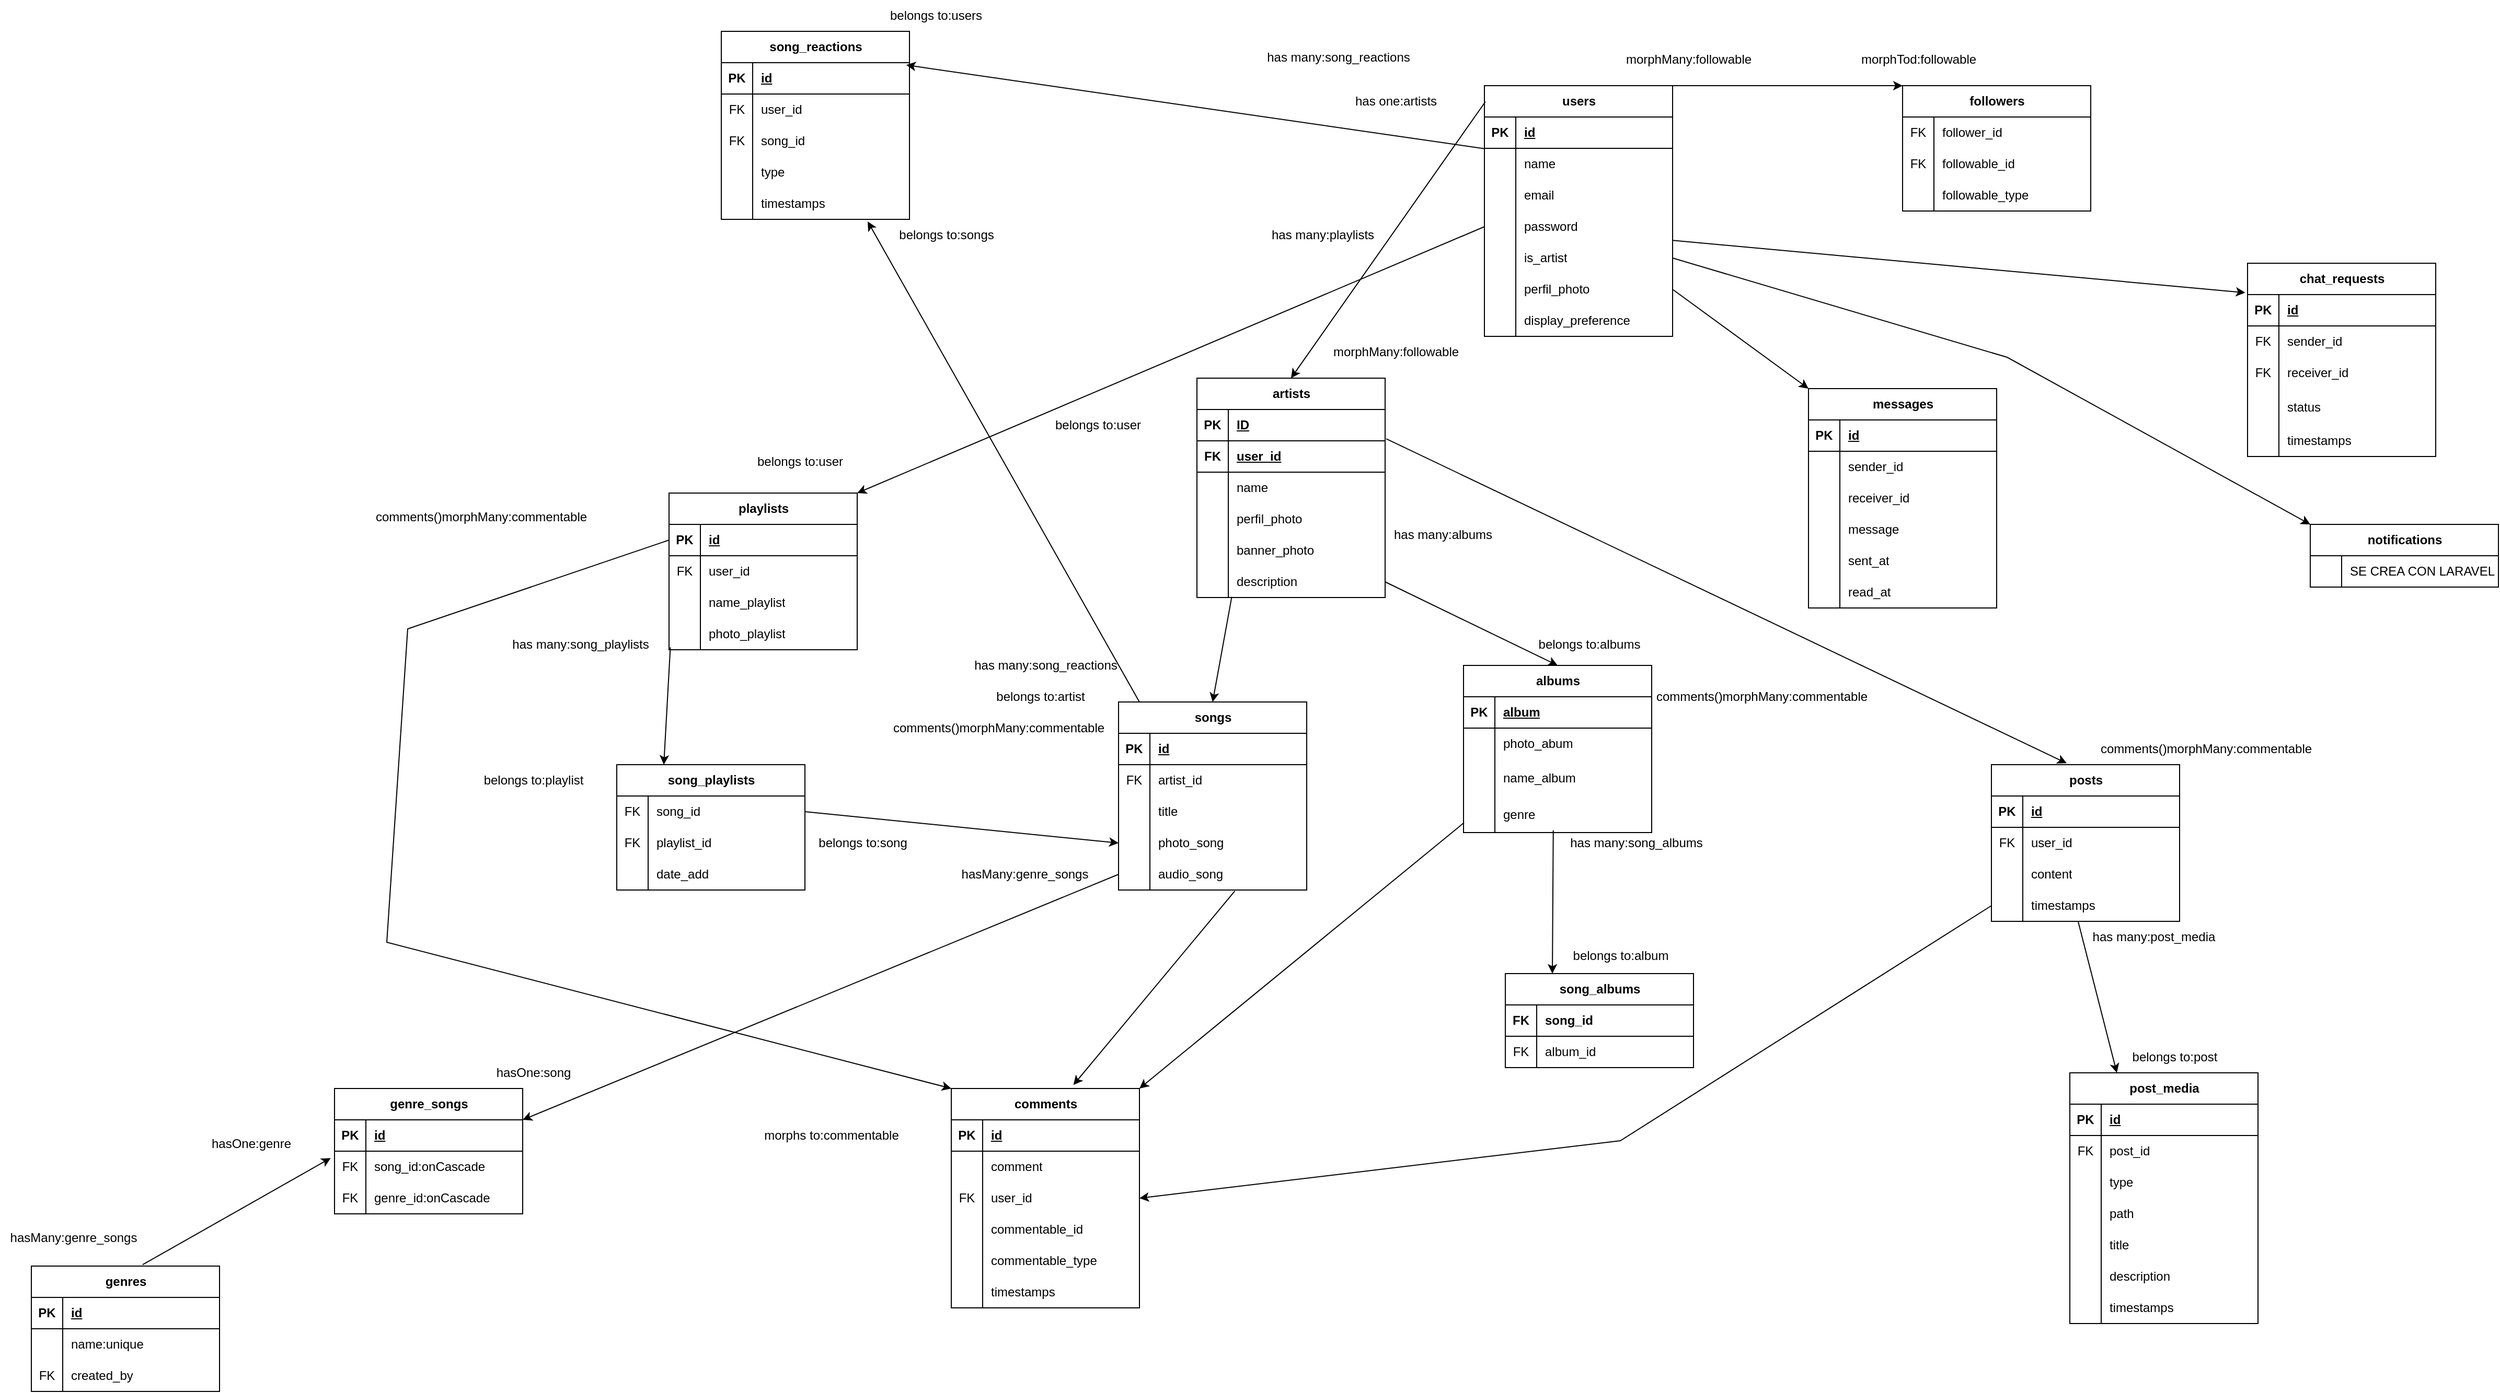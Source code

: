 <mxfile version="27.0.9">
  <diagram name="Page-1" id="aqt2pPgolexCNXbeflGk">
    <mxGraphModel dx="3378" dy="989" grid="1" gridSize="10" guides="1" tooltips="1" connect="1" arrows="1" fold="1" page="1" pageScale="1" pageWidth="850" pageHeight="1100" math="0" shadow="0">
      <root>
        <mxCell id="0" />
        <mxCell id="1" parent="0" />
        <mxCell id="WggekOfgHiSLcryX9vgv-1" value="users" style="shape=table;startSize=30;container=1;collapsible=1;childLayout=tableLayout;fixedRows=1;rowLines=0;fontStyle=1;align=center;resizeLast=1;html=1;" parent="1" vertex="1">
          <mxGeometry x="-150" y="120" width="180" height="240" as="geometry">
            <mxRectangle x="40" y="135" width="70" height="30" as="alternateBounds" />
          </mxGeometry>
        </mxCell>
        <mxCell id="WggekOfgHiSLcryX9vgv-2" value="" style="shape=tableRow;horizontal=0;startSize=0;swimlaneHead=0;swimlaneBody=0;fillColor=none;collapsible=0;dropTarget=0;points=[[0,0.5],[1,0.5]];portConstraint=eastwest;top=0;left=0;right=0;bottom=1;" parent="WggekOfgHiSLcryX9vgv-1" vertex="1">
          <mxGeometry y="30" width="180" height="30" as="geometry" />
        </mxCell>
        <mxCell id="WggekOfgHiSLcryX9vgv-3" value="PK" style="shape=partialRectangle;connectable=0;fillColor=none;top=0;left=0;bottom=0;right=0;fontStyle=1;overflow=hidden;whiteSpace=wrap;html=1;" parent="WggekOfgHiSLcryX9vgv-2" vertex="1">
          <mxGeometry width="30" height="30" as="geometry">
            <mxRectangle width="30" height="30" as="alternateBounds" />
          </mxGeometry>
        </mxCell>
        <mxCell id="WggekOfgHiSLcryX9vgv-4" value="id" style="shape=partialRectangle;connectable=0;fillColor=none;top=0;left=0;bottom=0;right=0;align=left;spacingLeft=6;fontStyle=5;overflow=hidden;whiteSpace=wrap;html=1;" parent="WggekOfgHiSLcryX9vgv-2" vertex="1">
          <mxGeometry x="30" width="150" height="30" as="geometry">
            <mxRectangle width="150" height="30" as="alternateBounds" />
          </mxGeometry>
        </mxCell>
        <mxCell id="WggekOfgHiSLcryX9vgv-5" value="" style="shape=tableRow;horizontal=0;startSize=0;swimlaneHead=0;swimlaneBody=0;fillColor=none;collapsible=0;dropTarget=0;points=[[0,0.5],[1,0.5]];portConstraint=eastwest;top=0;left=0;right=0;bottom=0;" parent="WggekOfgHiSLcryX9vgv-1" vertex="1">
          <mxGeometry y="60" width="180" height="30" as="geometry" />
        </mxCell>
        <mxCell id="WggekOfgHiSLcryX9vgv-6" value="" style="shape=partialRectangle;connectable=0;fillColor=none;top=0;left=0;bottom=0;right=0;editable=1;overflow=hidden;whiteSpace=wrap;html=1;" parent="WggekOfgHiSLcryX9vgv-5" vertex="1">
          <mxGeometry width="30" height="30" as="geometry">
            <mxRectangle width="30" height="30" as="alternateBounds" />
          </mxGeometry>
        </mxCell>
        <mxCell id="WggekOfgHiSLcryX9vgv-7" value="name" style="shape=partialRectangle;connectable=0;fillColor=none;top=0;left=0;bottom=0;right=0;align=left;spacingLeft=6;overflow=hidden;whiteSpace=wrap;html=1;" parent="WggekOfgHiSLcryX9vgv-5" vertex="1">
          <mxGeometry x="30" width="150" height="30" as="geometry">
            <mxRectangle width="150" height="30" as="alternateBounds" />
          </mxGeometry>
        </mxCell>
        <mxCell id="WggekOfgHiSLcryX9vgv-8" value="" style="shape=tableRow;horizontal=0;startSize=0;swimlaneHead=0;swimlaneBody=0;fillColor=none;collapsible=0;dropTarget=0;points=[[0,0.5],[1,0.5]];portConstraint=eastwest;top=0;left=0;right=0;bottom=0;" parent="WggekOfgHiSLcryX9vgv-1" vertex="1">
          <mxGeometry y="90" width="180" height="30" as="geometry" />
        </mxCell>
        <mxCell id="WggekOfgHiSLcryX9vgv-9" value="" style="shape=partialRectangle;connectable=0;fillColor=none;top=0;left=0;bottom=0;right=0;editable=1;overflow=hidden;whiteSpace=wrap;html=1;" parent="WggekOfgHiSLcryX9vgv-8" vertex="1">
          <mxGeometry width="30" height="30" as="geometry">
            <mxRectangle width="30" height="30" as="alternateBounds" />
          </mxGeometry>
        </mxCell>
        <mxCell id="WggekOfgHiSLcryX9vgv-10" value="email" style="shape=partialRectangle;connectable=0;fillColor=none;top=0;left=0;bottom=0;right=0;align=left;spacingLeft=6;overflow=hidden;whiteSpace=wrap;html=1;" parent="WggekOfgHiSLcryX9vgv-8" vertex="1">
          <mxGeometry x="30" width="150" height="30" as="geometry">
            <mxRectangle width="150" height="30" as="alternateBounds" />
          </mxGeometry>
        </mxCell>
        <mxCell id="WggekOfgHiSLcryX9vgv-11" value="" style="shape=tableRow;horizontal=0;startSize=0;swimlaneHead=0;swimlaneBody=0;fillColor=none;collapsible=0;dropTarget=0;points=[[0,0.5],[1,0.5]];portConstraint=eastwest;top=0;left=0;right=0;bottom=0;" parent="WggekOfgHiSLcryX9vgv-1" vertex="1">
          <mxGeometry y="120" width="180" height="30" as="geometry" />
        </mxCell>
        <mxCell id="WggekOfgHiSLcryX9vgv-12" value="" style="shape=partialRectangle;connectable=0;fillColor=none;top=0;left=0;bottom=0;right=0;editable=1;overflow=hidden;whiteSpace=wrap;html=1;" parent="WggekOfgHiSLcryX9vgv-11" vertex="1">
          <mxGeometry width="30" height="30" as="geometry">
            <mxRectangle width="30" height="30" as="alternateBounds" />
          </mxGeometry>
        </mxCell>
        <mxCell id="WggekOfgHiSLcryX9vgv-13" value="password" style="shape=partialRectangle;connectable=0;fillColor=none;top=0;left=0;bottom=0;right=0;align=left;spacingLeft=6;overflow=hidden;whiteSpace=wrap;html=1;" parent="WggekOfgHiSLcryX9vgv-11" vertex="1">
          <mxGeometry x="30" width="150" height="30" as="geometry">
            <mxRectangle width="150" height="30" as="alternateBounds" />
          </mxGeometry>
        </mxCell>
        <mxCell id="WggekOfgHiSLcryX9vgv-18" style="shape=tableRow;horizontal=0;startSize=0;swimlaneHead=0;swimlaneBody=0;fillColor=none;collapsible=0;dropTarget=0;points=[[0,0.5],[1,0.5]];portConstraint=eastwest;top=0;left=0;right=0;bottom=0;" parent="WggekOfgHiSLcryX9vgv-1" vertex="1">
          <mxGeometry y="150" width="180" height="30" as="geometry" />
        </mxCell>
        <mxCell id="WggekOfgHiSLcryX9vgv-19" style="shape=partialRectangle;connectable=0;fillColor=none;top=0;left=0;bottom=0;right=0;editable=1;overflow=hidden;whiteSpace=wrap;html=1;" parent="WggekOfgHiSLcryX9vgv-18" vertex="1">
          <mxGeometry width="30" height="30" as="geometry">
            <mxRectangle width="30" height="30" as="alternateBounds" />
          </mxGeometry>
        </mxCell>
        <mxCell id="WggekOfgHiSLcryX9vgv-20" value="is_artist" style="shape=partialRectangle;connectable=0;fillColor=none;top=0;left=0;bottom=0;right=0;align=left;spacingLeft=6;overflow=hidden;whiteSpace=wrap;html=1;" parent="WggekOfgHiSLcryX9vgv-18" vertex="1">
          <mxGeometry x="30" width="150" height="30" as="geometry">
            <mxRectangle width="150" height="30" as="alternateBounds" />
          </mxGeometry>
        </mxCell>
        <mxCell id="WggekOfgHiSLcryX9vgv-34" style="shape=tableRow;horizontal=0;startSize=0;swimlaneHead=0;swimlaneBody=0;fillColor=none;collapsible=0;dropTarget=0;points=[[0,0.5],[1,0.5]];portConstraint=eastwest;top=0;left=0;right=0;bottom=0;" parent="WggekOfgHiSLcryX9vgv-1" vertex="1">
          <mxGeometry y="180" width="180" height="30" as="geometry" />
        </mxCell>
        <mxCell id="WggekOfgHiSLcryX9vgv-35" style="shape=partialRectangle;connectable=0;fillColor=none;top=0;left=0;bottom=0;right=0;editable=1;overflow=hidden;whiteSpace=wrap;html=1;" parent="WggekOfgHiSLcryX9vgv-34" vertex="1">
          <mxGeometry width="30" height="30" as="geometry">
            <mxRectangle width="30" height="30" as="alternateBounds" />
          </mxGeometry>
        </mxCell>
        <mxCell id="WggekOfgHiSLcryX9vgv-36" value="perfil_photo" style="shape=partialRectangle;connectable=0;fillColor=none;top=0;left=0;bottom=0;right=0;align=left;spacingLeft=6;overflow=hidden;whiteSpace=wrap;html=1;" parent="WggekOfgHiSLcryX9vgv-34" vertex="1">
          <mxGeometry x="30" width="150" height="30" as="geometry">
            <mxRectangle width="150" height="30" as="alternateBounds" />
          </mxGeometry>
        </mxCell>
        <mxCell id="WggekOfgHiSLcryX9vgv-317" style="shape=tableRow;horizontal=0;startSize=0;swimlaneHead=0;swimlaneBody=0;fillColor=none;collapsible=0;dropTarget=0;points=[[0,0.5],[1,0.5]];portConstraint=eastwest;top=0;left=0;right=0;bottom=0;" parent="WggekOfgHiSLcryX9vgv-1" vertex="1">
          <mxGeometry y="210" width="180" height="30" as="geometry" />
        </mxCell>
        <mxCell id="WggekOfgHiSLcryX9vgv-318" style="shape=partialRectangle;connectable=0;fillColor=none;top=0;left=0;bottom=0;right=0;editable=1;overflow=hidden;whiteSpace=wrap;html=1;" parent="WggekOfgHiSLcryX9vgv-317" vertex="1">
          <mxGeometry width="30" height="30" as="geometry">
            <mxRectangle width="30" height="30" as="alternateBounds" />
          </mxGeometry>
        </mxCell>
        <mxCell id="WggekOfgHiSLcryX9vgv-319" value="display_preference" style="shape=partialRectangle;connectable=0;fillColor=none;top=0;left=0;bottom=0;right=0;align=left;spacingLeft=6;overflow=hidden;whiteSpace=wrap;html=1;" parent="WggekOfgHiSLcryX9vgv-317" vertex="1">
          <mxGeometry x="30" width="150" height="30" as="geometry">
            <mxRectangle width="150" height="30" as="alternateBounds" />
          </mxGeometry>
        </mxCell>
        <mxCell id="WggekOfgHiSLcryX9vgv-21" value="artists" style="shape=table;startSize=30;container=1;collapsible=1;childLayout=tableLayout;fixedRows=1;rowLines=0;fontStyle=1;align=center;resizeLast=1;html=1;" parent="1" vertex="1">
          <mxGeometry x="-425" y="400" width="180" height="210" as="geometry">
            <mxRectangle x="200" y="135" width="70" height="30" as="alternateBounds" />
          </mxGeometry>
        </mxCell>
        <mxCell id="WggekOfgHiSLcryX9vgv-259" style="shape=tableRow;horizontal=0;startSize=0;swimlaneHead=0;swimlaneBody=0;fillColor=none;collapsible=0;dropTarget=0;points=[[0,0.5],[1,0.5]];portConstraint=eastwest;top=0;left=0;right=0;bottom=1;" parent="WggekOfgHiSLcryX9vgv-21" vertex="1">
          <mxGeometry y="30" width="180" height="30" as="geometry" />
        </mxCell>
        <mxCell id="WggekOfgHiSLcryX9vgv-260" value="PK" style="shape=partialRectangle;connectable=0;fillColor=none;top=0;left=0;bottom=0;right=0;fontStyle=1;overflow=hidden;whiteSpace=wrap;html=1;" parent="WggekOfgHiSLcryX9vgv-259" vertex="1">
          <mxGeometry width="30" height="30" as="geometry">
            <mxRectangle width="30" height="30" as="alternateBounds" />
          </mxGeometry>
        </mxCell>
        <mxCell id="WggekOfgHiSLcryX9vgv-261" value="ID" style="shape=partialRectangle;connectable=0;fillColor=none;top=0;left=0;bottom=0;right=0;align=left;spacingLeft=6;fontStyle=5;overflow=hidden;whiteSpace=wrap;html=1;" parent="WggekOfgHiSLcryX9vgv-259" vertex="1">
          <mxGeometry x="30" width="150" height="30" as="geometry">
            <mxRectangle width="150" height="30" as="alternateBounds" />
          </mxGeometry>
        </mxCell>
        <mxCell id="WggekOfgHiSLcryX9vgv-22" value="" style="shape=tableRow;horizontal=0;startSize=0;swimlaneHead=0;swimlaneBody=0;fillColor=none;collapsible=0;dropTarget=0;points=[[0,0.5],[1,0.5]];portConstraint=eastwest;top=0;left=0;right=0;bottom=1;" parent="WggekOfgHiSLcryX9vgv-21" vertex="1">
          <mxGeometry y="60" width="180" height="30" as="geometry" />
        </mxCell>
        <mxCell id="WggekOfgHiSLcryX9vgv-23" value="FK" style="shape=partialRectangle;connectable=0;fillColor=none;top=0;left=0;bottom=0;right=0;fontStyle=1;overflow=hidden;whiteSpace=wrap;html=1;" parent="WggekOfgHiSLcryX9vgv-22" vertex="1">
          <mxGeometry width="30" height="30" as="geometry">
            <mxRectangle width="30" height="30" as="alternateBounds" />
          </mxGeometry>
        </mxCell>
        <mxCell id="WggekOfgHiSLcryX9vgv-24" value="user_id" style="shape=partialRectangle;connectable=0;fillColor=none;top=0;left=0;bottom=0;right=0;align=left;spacingLeft=6;fontStyle=5;overflow=hidden;whiteSpace=wrap;html=1;" parent="WggekOfgHiSLcryX9vgv-22" vertex="1">
          <mxGeometry x="30" width="150" height="30" as="geometry">
            <mxRectangle width="150" height="30" as="alternateBounds" />
          </mxGeometry>
        </mxCell>
        <mxCell id="WggekOfgHiSLcryX9vgv-25" value="" style="shape=tableRow;horizontal=0;startSize=0;swimlaneHead=0;swimlaneBody=0;fillColor=none;collapsible=0;dropTarget=0;points=[[0,0.5],[1,0.5]];portConstraint=eastwest;top=0;left=0;right=0;bottom=0;" parent="WggekOfgHiSLcryX9vgv-21" vertex="1">
          <mxGeometry y="90" width="180" height="30" as="geometry" />
        </mxCell>
        <mxCell id="WggekOfgHiSLcryX9vgv-26" value="" style="shape=partialRectangle;connectable=0;fillColor=none;top=0;left=0;bottom=0;right=0;editable=1;overflow=hidden;whiteSpace=wrap;html=1;" parent="WggekOfgHiSLcryX9vgv-25" vertex="1">
          <mxGeometry width="30" height="30" as="geometry">
            <mxRectangle width="30" height="30" as="alternateBounds" />
          </mxGeometry>
        </mxCell>
        <mxCell id="WggekOfgHiSLcryX9vgv-27" value="name" style="shape=partialRectangle;connectable=0;fillColor=none;top=0;left=0;bottom=0;right=0;align=left;spacingLeft=6;overflow=hidden;whiteSpace=wrap;html=1;" parent="WggekOfgHiSLcryX9vgv-25" vertex="1">
          <mxGeometry x="30" width="150" height="30" as="geometry">
            <mxRectangle width="150" height="30" as="alternateBounds" />
          </mxGeometry>
        </mxCell>
        <mxCell id="WggekOfgHiSLcryX9vgv-28" value="" style="shape=tableRow;horizontal=0;startSize=0;swimlaneHead=0;swimlaneBody=0;fillColor=none;collapsible=0;dropTarget=0;points=[[0,0.5],[1,0.5]];portConstraint=eastwest;top=0;left=0;right=0;bottom=0;" parent="WggekOfgHiSLcryX9vgv-21" vertex="1">
          <mxGeometry y="120" width="180" height="30" as="geometry" />
        </mxCell>
        <mxCell id="WggekOfgHiSLcryX9vgv-29" value="" style="shape=partialRectangle;connectable=0;fillColor=none;top=0;left=0;bottom=0;right=0;editable=1;overflow=hidden;whiteSpace=wrap;html=1;" parent="WggekOfgHiSLcryX9vgv-28" vertex="1">
          <mxGeometry width="30" height="30" as="geometry">
            <mxRectangle width="30" height="30" as="alternateBounds" />
          </mxGeometry>
        </mxCell>
        <mxCell id="WggekOfgHiSLcryX9vgv-30" value="perfil_photo" style="shape=partialRectangle;connectable=0;fillColor=none;top=0;left=0;bottom=0;right=0;align=left;spacingLeft=6;overflow=hidden;whiteSpace=wrap;html=1;" parent="WggekOfgHiSLcryX9vgv-28" vertex="1">
          <mxGeometry x="30" width="150" height="30" as="geometry">
            <mxRectangle width="150" height="30" as="alternateBounds" />
          </mxGeometry>
        </mxCell>
        <mxCell id="WggekOfgHiSLcryX9vgv-31" value="" style="shape=tableRow;horizontal=0;startSize=0;swimlaneHead=0;swimlaneBody=0;fillColor=none;collapsible=0;dropTarget=0;points=[[0,0.5],[1,0.5]];portConstraint=eastwest;top=0;left=0;right=0;bottom=0;" parent="WggekOfgHiSLcryX9vgv-21" vertex="1">
          <mxGeometry y="150" width="180" height="30" as="geometry" />
        </mxCell>
        <mxCell id="WggekOfgHiSLcryX9vgv-32" value="" style="shape=partialRectangle;connectable=0;fillColor=none;top=0;left=0;bottom=0;right=0;editable=1;overflow=hidden;whiteSpace=wrap;html=1;" parent="WggekOfgHiSLcryX9vgv-31" vertex="1">
          <mxGeometry width="30" height="30" as="geometry">
            <mxRectangle width="30" height="30" as="alternateBounds" />
          </mxGeometry>
        </mxCell>
        <mxCell id="WggekOfgHiSLcryX9vgv-33" value="banner_photo" style="shape=partialRectangle;connectable=0;fillColor=none;top=0;left=0;bottom=0;right=0;align=left;spacingLeft=6;overflow=hidden;whiteSpace=wrap;html=1;" parent="WggekOfgHiSLcryX9vgv-31" vertex="1">
          <mxGeometry x="30" width="150" height="30" as="geometry">
            <mxRectangle width="150" height="30" as="alternateBounds" />
          </mxGeometry>
        </mxCell>
        <mxCell id="WggekOfgHiSLcryX9vgv-40" style="shape=tableRow;horizontal=0;startSize=0;swimlaneHead=0;swimlaneBody=0;fillColor=none;collapsible=0;dropTarget=0;points=[[0,0.5],[1,0.5]];portConstraint=eastwest;top=0;left=0;right=0;bottom=0;" parent="WggekOfgHiSLcryX9vgv-21" vertex="1">
          <mxGeometry y="180" width="180" height="30" as="geometry" />
        </mxCell>
        <mxCell id="WggekOfgHiSLcryX9vgv-41" style="shape=partialRectangle;connectable=0;fillColor=none;top=0;left=0;bottom=0;right=0;editable=1;overflow=hidden;whiteSpace=wrap;html=1;" parent="WggekOfgHiSLcryX9vgv-40" vertex="1">
          <mxGeometry width="30" height="30" as="geometry">
            <mxRectangle width="30" height="30" as="alternateBounds" />
          </mxGeometry>
        </mxCell>
        <mxCell id="WggekOfgHiSLcryX9vgv-42" value="description" style="shape=partialRectangle;connectable=0;fillColor=none;top=0;left=0;bottom=0;right=0;align=left;spacingLeft=6;overflow=hidden;whiteSpace=wrap;html=1;" parent="WggekOfgHiSLcryX9vgv-40" vertex="1">
          <mxGeometry x="30" width="150" height="30" as="geometry">
            <mxRectangle width="150" height="30" as="alternateBounds" />
          </mxGeometry>
        </mxCell>
        <mxCell id="WggekOfgHiSLcryX9vgv-43" value="songs" style="shape=table;startSize=30;container=1;collapsible=1;childLayout=tableLayout;fixedRows=1;rowLines=0;fontStyle=1;align=center;resizeLast=1;html=1;" parent="1" vertex="1">
          <mxGeometry x="-500" y="710" width="180" height="180" as="geometry">
            <mxRectangle x="330" y="135" width="70" height="30" as="alternateBounds" />
          </mxGeometry>
        </mxCell>
        <mxCell id="WggekOfgHiSLcryX9vgv-44" value="" style="shape=tableRow;horizontal=0;startSize=0;swimlaneHead=0;swimlaneBody=0;fillColor=none;collapsible=0;dropTarget=0;points=[[0,0.5],[1,0.5]];portConstraint=eastwest;top=0;left=0;right=0;bottom=1;" parent="WggekOfgHiSLcryX9vgv-43" vertex="1">
          <mxGeometry y="30" width="180" height="30" as="geometry" />
        </mxCell>
        <mxCell id="WggekOfgHiSLcryX9vgv-45" value="PK" style="shape=partialRectangle;connectable=0;fillColor=none;top=0;left=0;bottom=0;right=0;fontStyle=1;overflow=hidden;whiteSpace=wrap;html=1;" parent="WggekOfgHiSLcryX9vgv-44" vertex="1">
          <mxGeometry width="30" height="30" as="geometry">
            <mxRectangle width="30" height="30" as="alternateBounds" />
          </mxGeometry>
        </mxCell>
        <mxCell id="WggekOfgHiSLcryX9vgv-46" value="id" style="shape=partialRectangle;connectable=0;fillColor=none;top=0;left=0;bottom=0;right=0;align=left;spacingLeft=6;fontStyle=5;overflow=hidden;whiteSpace=wrap;html=1;" parent="WggekOfgHiSLcryX9vgv-44" vertex="1">
          <mxGeometry x="30" width="150" height="30" as="geometry">
            <mxRectangle width="150" height="30" as="alternateBounds" />
          </mxGeometry>
        </mxCell>
        <mxCell id="WggekOfgHiSLcryX9vgv-47" value="" style="shape=tableRow;horizontal=0;startSize=0;swimlaneHead=0;swimlaneBody=0;fillColor=none;collapsible=0;dropTarget=0;points=[[0,0.5],[1,0.5]];portConstraint=eastwest;top=0;left=0;right=0;bottom=0;labelBorderColor=none;" parent="WggekOfgHiSLcryX9vgv-43" vertex="1">
          <mxGeometry y="60" width="180" height="30" as="geometry" />
        </mxCell>
        <mxCell id="WggekOfgHiSLcryX9vgv-48" value="FK" style="shape=partialRectangle;connectable=0;fillColor=none;top=0;left=0;bottom=0;right=0;editable=1;overflow=hidden;whiteSpace=wrap;html=1;" parent="WggekOfgHiSLcryX9vgv-47" vertex="1">
          <mxGeometry width="30" height="30" as="geometry">
            <mxRectangle width="30" height="30" as="alternateBounds" />
          </mxGeometry>
        </mxCell>
        <mxCell id="WggekOfgHiSLcryX9vgv-49" value="artist_id" style="shape=partialRectangle;connectable=0;fillColor=none;top=0;left=0;bottom=0;right=0;align=left;spacingLeft=6;overflow=hidden;whiteSpace=wrap;html=1;labelBorderColor=none;" parent="WggekOfgHiSLcryX9vgv-47" vertex="1">
          <mxGeometry x="30" width="150" height="30" as="geometry">
            <mxRectangle width="150" height="30" as="alternateBounds" />
          </mxGeometry>
        </mxCell>
        <mxCell id="WggekOfgHiSLcryX9vgv-50" value="" style="shape=tableRow;horizontal=0;startSize=0;swimlaneHead=0;swimlaneBody=0;fillColor=none;collapsible=0;dropTarget=0;points=[[0,0.5],[1,0.5]];portConstraint=eastwest;top=0;left=0;right=0;bottom=0;" parent="WggekOfgHiSLcryX9vgv-43" vertex="1">
          <mxGeometry y="90" width="180" height="30" as="geometry" />
        </mxCell>
        <mxCell id="WggekOfgHiSLcryX9vgv-51" value="" style="shape=partialRectangle;connectable=0;fillColor=none;top=0;left=0;bottom=0;right=0;editable=1;overflow=hidden;whiteSpace=wrap;html=1;" parent="WggekOfgHiSLcryX9vgv-50" vertex="1">
          <mxGeometry width="30" height="30" as="geometry">
            <mxRectangle width="30" height="30" as="alternateBounds" />
          </mxGeometry>
        </mxCell>
        <mxCell id="WggekOfgHiSLcryX9vgv-52" value="title" style="shape=partialRectangle;connectable=0;fillColor=none;top=0;left=0;bottom=0;right=0;align=left;spacingLeft=6;overflow=hidden;whiteSpace=wrap;html=1;" parent="WggekOfgHiSLcryX9vgv-50" vertex="1">
          <mxGeometry x="30" width="150" height="30" as="geometry">
            <mxRectangle width="150" height="30" as="alternateBounds" />
          </mxGeometry>
        </mxCell>
        <mxCell id="WggekOfgHiSLcryX9vgv-53" value="" style="shape=tableRow;horizontal=0;startSize=0;swimlaneHead=0;swimlaneBody=0;fillColor=none;collapsible=0;dropTarget=0;points=[[0,0.5],[1,0.5]];portConstraint=eastwest;top=0;left=0;right=0;bottom=0;" parent="WggekOfgHiSLcryX9vgv-43" vertex="1">
          <mxGeometry y="120" width="180" height="30" as="geometry" />
        </mxCell>
        <mxCell id="WggekOfgHiSLcryX9vgv-54" value="" style="shape=partialRectangle;connectable=0;fillColor=none;top=0;left=0;bottom=0;right=0;editable=1;overflow=hidden;whiteSpace=wrap;html=1;" parent="WggekOfgHiSLcryX9vgv-53" vertex="1">
          <mxGeometry width="30" height="30" as="geometry">
            <mxRectangle width="30" height="30" as="alternateBounds" />
          </mxGeometry>
        </mxCell>
        <mxCell id="WggekOfgHiSLcryX9vgv-55" value="photo_song" style="shape=partialRectangle;connectable=0;fillColor=none;top=0;left=0;bottom=0;right=0;align=left;spacingLeft=6;overflow=hidden;whiteSpace=wrap;html=1;" parent="WggekOfgHiSLcryX9vgv-53" vertex="1">
          <mxGeometry x="30" width="150" height="30" as="geometry">
            <mxRectangle width="150" height="30" as="alternateBounds" />
          </mxGeometry>
        </mxCell>
        <mxCell id="WggekOfgHiSLcryX9vgv-56" style="shape=tableRow;horizontal=0;startSize=0;swimlaneHead=0;swimlaneBody=0;fillColor=none;collapsible=0;dropTarget=0;points=[[0,0.5],[1,0.5]];portConstraint=eastwest;top=0;left=0;right=0;bottom=0;" parent="WggekOfgHiSLcryX9vgv-43" vertex="1">
          <mxGeometry y="150" width="180" height="30" as="geometry" />
        </mxCell>
        <mxCell id="WggekOfgHiSLcryX9vgv-57" style="shape=partialRectangle;connectable=0;fillColor=none;top=0;left=0;bottom=0;right=0;editable=1;overflow=hidden;whiteSpace=wrap;html=1;" parent="WggekOfgHiSLcryX9vgv-56" vertex="1">
          <mxGeometry width="30" height="30" as="geometry">
            <mxRectangle width="30" height="30" as="alternateBounds" />
          </mxGeometry>
        </mxCell>
        <mxCell id="WggekOfgHiSLcryX9vgv-58" value="audio_song" style="shape=partialRectangle;connectable=0;fillColor=none;top=0;left=0;bottom=0;right=0;align=left;spacingLeft=6;overflow=hidden;whiteSpace=wrap;html=1;" parent="WggekOfgHiSLcryX9vgv-56" vertex="1">
          <mxGeometry x="30" width="150" height="30" as="geometry">
            <mxRectangle width="150" height="30" as="alternateBounds" />
          </mxGeometry>
        </mxCell>
        <mxCell id="WggekOfgHiSLcryX9vgv-59" value="albums" style="shape=table;startSize=30;container=1;collapsible=1;childLayout=tableLayout;fixedRows=1;rowLines=0;fontStyle=1;align=center;resizeLast=1;html=1;" parent="1" vertex="1">
          <mxGeometry x="-170" y="675" width="180" height="160" as="geometry" />
        </mxCell>
        <mxCell id="WggekOfgHiSLcryX9vgv-60" value="" style="shape=tableRow;horizontal=0;startSize=0;swimlaneHead=0;swimlaneBody=0;fillColor=none;collapsible=0;dropTarget=0;points=[[0,0.5],[1,0.5]];portConstraint=eastwest;top=0;left=0;right=0;bottom=1;" parent="WggekOfgHiSLcryX9vgv-59" vertex="1">
          <mxGeometry y="30" width="180" height="30" as="geometry" />
        </mxCell>
        <mxCell id="WggekOfgHiSLcryX9vgv-61" value="PK" style="shape=partialRectangle;connectable=0;fillColor=none;top=0;left=0;bottom=0;right=0;fontStyle=1;overflow=hidden;whiteSpace=wrap;html=1;" parent="WggekOfgHiSLcryX9vgv-60" vertex="1">
          <mxGeometry width="30" height="30" as="geometry">
            <mxRectangle width="30" height="30" as="alternateBounds" />
          </mxGeometry>
        </mxCell>
        <mxCell id="WggekOfgHiSLcryX9vgv-62" value="album" style="shape=partialRectangle;connectable=0;fillColor=none;top=0;left=0;bottom=0;right=0;align=left;spacingLeft=6;fontStyle=5;overflow=hidden;whiteSpace=wrap;html=1;" parent="WggekOfgHiSLcryX9vgv-60" vertex="1">
          <mxGeometry x="30" width="150" height="30" as="geometry">
            <mxRectangle width="150" height="30" as="alternateBounds" />
          </mxGeometry>
        </mxCell>
        <mxCell id="WggekOfgHiSLcryX9vgv-63" value="" style="shape=tableRow;horizontal=0;startSize=0;swimlaneHead=0;swimlaneBody=0;fillColor=none;collapsible=0;dropTarget=0;points=[[0,0.5],[1,0.5]];portConstraint=eastwest;top=0;left=0;right=0;bottom=0;" parent="WggekOfgHiSLcryX9vgv-59" vertex="1">
          <mxGeometry y="60" width="180" height="30" as="geometry" />
        </mxCell>
        <mxCell id="WggekOfgHiSLcryX9vgv-64" value="" style="shape=partialRectangle;connectable=0;fillColor=none;top=0;left=0;bottom=0;right=0;editable=1;overflow=hidden;whiteSpace=wrap;html=1;" parent="WggekOfgHiSLcryX9vgv-63" vertex="1">
          <mxGeometry width="30" height="30" as="geometry">
            <mxRectangle width="30" height="30" as="alternateBounds" />
          </mxGeometry>
        </mxCell>
        <mxCell id="WggekOfgHiSLcryX9vgv-65" value="photo_abum" style="shape=partialRectangle;connectable=0;fillColor=none;top=0;left=0;bottom=0;right=0;align=left;spacingLeft=6;overflow=hidden;whiteSpace=wrap;html=1;" parent="WggekOfgHiSLcryX9vgv-63" vertex="1">
          <mxGeometry x="30" width="150" height="30" as="geometry">
            <mxRectangle width="150" height="30" as="alternateBounds" />
          </mxGeometry>
        </mxCell>
        <mxCell id="WggekOfgHiSLcryX9vgv-66" value="" style="shape=tableRow;horizontal=0;startSize=0;swimlaneHead=0;swimlaneBody=0;fillColor=none;collapsible=0;dropTarget=0;points=[[0,0.5],[1,0.5]];portConstraint=eastwest;top=0;left=0;right=0;bottom=0;" parent="WggekOfgHiSLcryX9vgv-59" vertex="1">
          <mxGeometry y="90" width="180" height="35" as="geometry" />
        </mxCell>
        <mxCell id="WggekOfgHiSLcryX9vgv-67" value="" style="shape=partialRectangle;connectable=0;fillColor=none;top=0;left=0;bottom=0;right=0;editable=1;overflow=hidden;whiteSpace=wrap;html=1;" parent="WggekOfgHiSLcryX9vgv-66" vertex="1">
          <mxGeometry width="30" height="35" as="geometry">
            <mxRectangle width="30" height="35" as="alternateBounds" />
          </mxGeometry>
        </mxCell>
        <mxCell id="WggekOfgHiSLcryX9vgv-68" value="name_album" style="shape=partialRectangle;connectable=0;fillColor=none;top=0;left=0;bottom=0;right=0;align=left;spacingLeft=6;overflow=hidden;whiteSpace=wrap;html=1;" parent="WggekOfgHiSLcryX9vgv-66" vertex="1">
          <mxGeometry x="30" width="150" height="35" as="geometry">
            <mxRectangle width="150" height="35" as="alternateBounds" />
          </mxGeometry>
        </mxCell>
        <mxCell id="WggekOfgHiSLcryX9vgv-170" style="shape=tableRow;horizontal=0;startSize=0;swimlaneHead=0;swimlaneBody=0;fillColor=none;collapsible=0;dropTarget=0;points=[[0,0.5],[1,0.5]];portConstraint=eastwest;top=0;left=0;right=0;bottom=0;" parent="WggekOfgHiSLcryX9vgv-59" vertex="1">
          <mxGeometry y="125" width="180" height="35" as="geometry" />
        </mxCell>
        <mxCell id="WggekOfgHiSLcryX9vgv-171" style="shape=partialRectangle;connectable=0;fillColor=none;top=0;left=0;bottom=0;right=0;editable=1;overflow=hidden;whiteSpace=wrap;html=1;" parent="WggekOfgHiSLcryX9vgv-170" vertex="1">
          <mxGeometry width="30" height="35" as="geometry">
            <mxRectangle width="30" height="35" as="alternateBounds" />
          </mxGeometry>
        </mxCell>
        <mxCell id="WggekOfgHiSLcryX9vgv-172" value="genre" style="shape=partialRectangle;connectable=0;fillColor=none;top=0;left=0;bottom=0;right=0;align=left;spacingLeft=6;overflow=hidden;whiteSpace=wrap;html=1;" parent="WggekOfgHiSLcryX9vgv-170" vertex="1">
          <mxGeometry x="30" width="150" height="35" as="geometry">
            <mxRectangle width="150" height="35" as="alternateBounds" />
          </mxGeometry>
        </mxCell>
        <mxCell id="WggekOfgHiSLcryX9vgv-72" value="song_albums" style="shape=table;startSize=30;container=1;collapsible=1;childLayout=tableLayout;fixedRows=1;rowLines=0;fontStyle=1;align=center;resizeLast=1;html=1;" parent="1" vertex="1">
          <mxGeometry x="-130" y="970" width="180" height="90" as="geometry" />
        </mxCell>
        <mxCell id="WggekOfgHiSLcryX9vgv-73" value="" style="shape=tableRow;horizontal=0;startSize=0;swimlaneHead=0;swimlaneBody=0;fillColor=none;collapsible=0;dropTarget=0;points=[[0,0.5],[1,0.5]];portConstraint=eastwest;top=0;left=0;right=0;bottom=1;" parent="WggekOfgHiSLcryX9vgv-72" vertex="1">
          <mxGeometry y="30" width="180" height="30" as="geometry" />
        </mxCell>
        <mxCell id="WggekOfgHiSLcryX9vgv-74" value="FK" style="shape=partialRectangle;connectable=0;fillColor=none;top=0;left=0;bottom=0;right=0;fontStyle=1;overflow=hidden;whiteSpace=wrap;html=1;" parent="WggekOfgHiSLcryX9vgv-73" vertex="1">
          <mxGeometry width="30" height="30" as="geometry">
            <mxRectangle width="30" height="30" as="alternateBounds" />
          </mxGeometry>
        </mxCell>
        <mxCell id="WggekOfgHiSLcryX9vgv-75" value="song_id" style="shape=partialRectangle;connectable=0;fillColor=none;top=0;left=0;bottom=0;right=0;align=left;spacingLeft=6;fontStyle=1;overflow=hidden;whiteSpace=wrap;html=1;" parent="WggekOfgHiSLcryX9vgv-73" vertex="1">
          <mxGeometry x="30" width="150" height="30" as="geometry">
            <mxRectangle width="150" height="30" as="alternateBounds" />
          </mxGeometry>
        </mxCell>
        <mxCell id="WggekOfgHiSLcryX9vgv-76" value="" style="shape=tableRow;horizontal=0;startSize=0;swimlaneHead=0;swimlaneBody=0;fillColor=none;collapsible=0;dropTarget=0;points=[[0,0.5],[1,0.5]];portConstraint=eastwest;top=0;left=0;right=0;bottom=0;" parent="WggekOfgHiSLcryX9vgv-72" vertex="1">
          <mxGeometry y="60" width="180" height="30" as="geometry" />
        </mxCell>
        <mxCell id="WggekOfgHiSLcryX9vgv-77" value="FK" style="shape=partialRectangle;connectable=0;fillColor=none;top=0;left=0;bottom=0;right=0;editable=1;overflow=hidden;whiteSpace=wrap;html=1;" parent="WggekOfgHiSLcryX9vgv-76" vertex="1">
          <mxGeometry width="30" height="30" as="geometry">
            <mxRectangle width="30" height="30" as="alternateBounds" />
          </mxGeometry>
        </mxCell>
        <mxCell id="WggekOfgHiSLcryX9vgv-78" value="album_id" style="shape=partialRectangle;connectable=0;fillColor=none;top=0;left=0;bottom=0;right=0;align=left;spacingLeft=6;overflow=hidden;whiteSpace=wrap;html=1;" parent="WggekOfgHiSLcryX9vgv-76" vertex="1">
          <mxGeometry x="30" width="150" height="30" as="geometry">
            <mxRectangle width="150" height="30" as="alternateBounds" />
          </mxGeometry>
        </mxCell>
        <mxCell id="WggekOfgHiSLcryX9vgv-85" value="playlists" style="shape=table;startSize=30;container=1;collapsible=1;childLayout=tableLayout;fixedRows=1;rowLines=0;fontStyle=1;align=center;resizeLast=1;html=1;" parent="1" vertex="1">
          <mxGeometry x="-930" y="510" width="180" height="150" as="geometry" />
        </mxCell>
        <mxCell id="WggekOfgHiSLcryX9vgv-86" value="" style="shape=tableRow;horizontal=0;startSize=0;swimlaneHead=0;swimlaneBody=0;fillColor=none;collapsible=0;dropTarget=0;points=[[0,0.5],[1,0.5]];portConstraint=eastwest;top=0;left=0;right=0;bottom=1;" parent="WggekOfgHiSLcryX9vgv-85" vertex="1">
          <mxGeometry y="30" width="180" height="30" as="geometry" />
        </mxCell>
        <mxCell id="WggekOfgHiSLcryX9vgv-87" value="PK" style="shape=partialRectangle;connectable=0;fillColor=none;top=0;left=0;bottom=0;right=0;fontStyle=1;overflow=hidden;whiteSpace=wrap;html=1;" parent="WggekOfgHiSLcryX9vgv-86" vertex="1">
          <mxGeometry width="30" height="30" as="geometry">
            <mxRectangle width="30" height="30" as="alternateBounds" />
          </mxGeometry>
        </mxCell>
        <mxCell id="WggekOfgHiSLcryX9vgv-88" value="id" style="shape=partialRectangle;connectable=0;fillColor=none;top=0;left=0;bottom=0;right=0;align=left;spacingLeft=6;fontStyle=5;overflow=hidden;whiteSpace=wrap;html=1;" parent="WggekOfgHiSLcryX9vgv-86" vertex="1">
          <mxGeometry x="30" width="150" height="30" as="geometry">
            <mxRectangle width="150" height="30" as="alternateBounds" />
          </mxGeometry>
        </mxCell>
        <mxCell id="WggekOfgHiSLcryX9vgv-89" value="" style="shape=tableRow;horizontal=0;startSize=0;swimlaneHead=0;swimlaneBody=0;fillColor=none;collapsible=0;dropTarget=0;points=[[0,0.5],[1,0.5]];portConstraint=eastwest;top=0;left=0;right=0;bottom=0;" parent="WggekOfgHiSLcryX9vgv-85" vertex="1">
          <mxGeometry y="60" width="180" height="30" as="geometry" />
        </mxCell>
        <mxCell id="WggekOfgHiSLcryX9vgv-90" value="FK" style="shape=partialRectangle;connectable=0;fillColor=none;top=0;left=0;bottom=0;right=0;editable=1;overflow=hidden;whiteSpace=wrap;html=1;" parent="WggekOfgHiSLcryX9vgv-89" vertex="1">
          <mxGeometry width="30" height="30" as="geometry">
            <mxRectangle width="30" height="30" as="alternateBounds" />
          </mxGeometry>
        </mxCell>
        <mxCell id="WggekOfgHiSLcryX9vgv-91" value="user_id" style="shape=partialRectangle;connectable=0;fillColor=none;top=0;left=0;bottom=0;right=0;align=left;spacingLeft=6;overflow=hidden;whiteSpace=wrap;html=1;" parent="WggekOfgHiSLcryX9vgv-89" vertex="1">
          <mxGeometry x="30" width="150" height="30" as="geometry">
            <mxRectangle width="150" height="30" as="alternateBounds" />
          </mxGeometry>
        </mxCell>
        <mxCell id="WggekOfgHiSLcryX9vgv-92" value="" style="shape=tableRow;horizontal=0;startSize=0;swimlaneHead=0;swimlaneBody=0;fillColor=none;collapsible=0;dropTarget=0;points=[[0,0.5],[1,0.5]];portConstraint=eastwest;top=0;left=0;right=0;bottom=0;" parent="WggekOfgHiSLcryX9vgv-85" vertex="1">
          <mxGeometry y="90" width="180" height="30" as="geometry" />
        </mxCell>
        <mxCell id="WggekOfgHiSLcryX9vgv-93" value="" style="shape=partialRectangle;connectable=0;fillColor=none;top=0;left=0;bottom=0;right=0;editable=1;overflow=hidden;whiteSpace=wrap;html=1;" parent="WggekOfgHiSLcryX9vgv-92" vertex="1">
          <mxGeometry width="30" height="30" as="geometry">
            <mxRectangle width="30" height="30" as="alternateBounds" />
          </mxGeometry>
        </mxCell>
        <mxCell id="WggekOfgHiSLcryX9vgv-94" value="name_playlist" style="shape=partialRectangle;connectable=0;fillColor=none;top=0;left=0;bottom=0;right=0;align=left;spacingLeft=6;overflow=hidden;whiteSpace=wrap;html=1;" parent="WggekOfgHiSLcryX9vgv-92" vertex="1">
          <mxGeometry x="30" width="150" height="30" as="geometry">
            <mxRectangle width="150" height="30" as="alternateBounds" />
          </mxGeometry>
        </mxCell>
        <mxCell id="WggekOfgHiSLcryX9vgv-95" value="" style="shape=tableRow;horizontal=0;startSize=0;swimlaneHead=0;swimlaneBody=0;fillColor=none;collapsible=0;dropTarget=0;points=[[0,0.5],[1,0.5]];portConstraint=eastwest;top=0;left=0;right=0;bottom=0;" parent="WggekOfgHiSLcryX9vgv-85" vertex="1">
          <mxGeometry y="120" width="180" height="30" as="geometry" />
        </mxCell>
        <mxCell id="WggekOfgHiSLcryX9vgv-96" value="" style="shape=partialRectangle;connectable=0;fillColor=none;top=0;left=0;bottom=0;right=0;editable=1;overflow=hidden;whiteSpace=wrap;html=1;" parent="WggekOfgHiSLcryX9vgv-95" vertex="1">
          <mxGeometry width="30" height="30" as="geometry">
            <mxRectangle width="30" height="30" as="alternateBounds" />
          </mxGeometry>
        </mxCell>
        <mxCell id="WggekOfgHiSLcryX9vgv-97" value="photo_playlist" style="shape=partialRectangle;connectable=0;fillColor=none;top=0;left=0;bottom=0;right=0;align=left;spacingLeft=6;overflow=hidden;whiteSpace=wrap;html=1;" parent="WggekOfgHiSLcryX9vgv-95" vertex="1">
          <mxGeometry x="30" width="150" height="30" as="geometry">
            <mxRectangle width="150" height="30" as="alternateBounds" />
          </mxGeometry>
        </mxCell>
        <mxCell id="WggekOfgHiSLcryX9vgv-98" value="song_playlists" style="shape=table;startSize=30;container=1;collapsible=1;childLayout=tableLayout;fixedRows=1;rowLines=0;fontStyle=1;align=center;resizeLast=1;html=1;" parent="1" vertex="1">
          <mxGeometry x="-980" y="770" width="180" height="120" as="geometry" />
        </mxCell>
        <mxCell id="WggekOfgHiSLcryX9vgv-102" value="" style="shape=tableRow;horizontal=0;startSize=0;swimlaneHead=0;swimlaneBody=0;fillColor=none;collapsible=0;dropTarget=0;points=[[0,0.5],[1,0.5]];portConstraint=eastwest;top=0;left=0;right=0;bottom=0;" parent="WggekOfgHiSLcryX9vgv-98" vertex="1">
          <mxGeometry y="30" width="180" height="30" as="geometry" />
        </mxCell>
        <mxCell id="WggekOfgHiSLcryX9vgv-103" value="FK" style="shape=partialRectangle;connectable=0;fillColor=none;top=0;left=0;bottom=0;right=0;editable=1;overflow=hidden;whiteSpace=wrap;html=1;" parent="WggekOfgHiSLcryX9vgv-102" vertex="1">
          <mxGeometry width="30" height="30" as="geometry">
            <mxRectangle width="30" height="30" as="alternateBounds" />
          </mxGeometry>
        </mxCell>
        <mxCell id="WggekOfgHiSLcryX9vgv-104" value="song_id" style="shape=partialRectangle;connectable=0;fillColor=none;top=0;left=0;bottom=0;right=0;align=left;spacingLeft=6;overflow=hidden;whiteSpace=wrap;html=1;" parent="WggekOfgHiSLcryX9vgv-102" vertex="1">
          <mxGeometry x="30" width="150" height="30" as="geometry">
            <mxRectangle width="150" height="30" as="alternateBounds" />
          </mxGeometry>
        </mxCell>
        <mxCell id="WggekOfgHiSLcryX9vgv-105" value="" style="shape=tableRow;horizontal=0;startSize=0;swimlaneHead=0;swimlaneBody=0;fillColor=none;collapsible=0;dropTarget=0;points=[[0,0.5],[1,0.5]];portConstraint=eastwest;top=0;left=0;right=0;bottom=0;" parent="WggekOfgHiSLcryX9vgv-98" vertex="1">
          <mxGeometry y="60" width="180" height="30" as="geometry" />
        </mxCell>
        <mxCell id="WggekOfgHiSLcryX9vgv-106" value="FK" style="shape=partialRectangle;connectable=0;fillColor=none;top=0;left=0;bottom=0;right=0;editable=1;overflow=hidden;whiteSpace=wrap;html=1;" parent="WggekOfgHiSLcryX9vgv-105" vertex="1">
          <mxGeometry width="30" height="30" as="geometry">
            <mxRectangle width="30" height="30" as="alternateBounds" />
          </mxGeometry>
        </mxCell>
        <mxCell id="WggekOfgHiSLcryX9vgv-107" value="playlist_id" style="shape=partialRectangle;connectable=0;fillColor=none;top=0;left=0;bottom=0;right=0;align=left;spacingLeft=6;overflow=hidden;whiteSpace=wrap;html=1;" parent="WggekOfgHiSLcryX9vgv-105" vertex="1">
          <mxGeometry x="30" width="150" height="30" as="geometry">
            <mxRectangle width="150" height="30" as="alternateBounds" />
          </mxGeometry>
        </mxCell>
        <mxCell id="WggekOfgHiSLcryX9vgv-108" value="" style="shape=tableRow;horizontal=0;startSize=0;swimlaneHead=0;swimlaneBody=0;fillColor=none;collapsible=0;dropTarget=0;points=[[0,0.5],[1,0.5]];portConstraint=eastwest;top=0;left=0;right=0;bottom=0;" parent="WggekOfgHiSLcryX9vgv-98" vertex="1">
          <mxGeometry y="90" width="180" height="30" as="geometry" />
        </mxCell>
        <mxCell id="WggekOfgHiSLcryX9vgv-109" value="" style="shape=partialRectangle;connectable=0;fillColor=none;top=0;left=0;bottom=0;right=0;editable=1;overflow=hidden;whiteSpace=wrap;html=1;" parent="WggekOfgHiSLcryX9vgv-108" vertex="1">
          <mxGeometry width="30" height="30" as="geometry">
            <mxRectangle width="30" height="30" as="alternateBounds" />
          </mxGeometry>
        </mxCell>
        <mxCell id="WggekOfgHiSLcryX9vgv-110" value="date_add" style="shape=partialRectangle;connectable=0;fillColor=none;top=0;left=0;bottom=0;right=0;align=left;spacingLeft=6;overflow=hidden;whiteSpace=wrap;html=1;" parent="WggekOfgHiSLcryX9vgv-108" vertex="1">
          <mxGeometry x="30" width="150" height="30" as="geometry">
            <mxRectangle width="150" height="30" as="alternateBounds" />
          </mxGeometry>
        </mxCell>
        <mxCell id="WggekOfgHiSLcryX9vgv-112" value="song_reactions" style="shape=table;startSize=30;container=1;collapsible=1;childLayout=tableLayout;fixedRows=1;rowLines=0;fontStyle=1;align=center;resizeLast=1;html=1;" parent="1" vertex="1">
          <mxGeometry x="-880" y="68" width="180" height="180" as="geometry" />
        </mxCell>
        <mxCell id="WggekOfgHiSLcryX9vgv-113" value="" style="shape=tableRow;horizontal=0;startSize=0;swimlaneHead=0;swimlaneBody=0;fillColor=none;collapsible=0;dropTarget=0;points=[[0,0.5],[1,0.5]];portConstraint=eastwest;top=0;left=0;right=0;bottom=1;" parent="WggekOfgHiSLcryX9vgv-112" vertex="1">
          <mxGeometry y="30" width="180" height="30" as="geometry" />
        </mxCell>
        <mxCell id="WggekOfgHiSLcryX9vgv-114" value="PK" style="shape=partialRectangle;connectable=0;fillColor=none;top=0;left=0;bottom=0;right=0;fontStyle=1;overflow=hidden;whiteSpace=wrap;html=1;" parent="WggekOfgHiSLcryX9vgv-113" vertex="1">
          <mxGeometry width="30" height="30" as="geometry">
            <mxRectangle width="30" height="30" as="alternateBounds" />
          </mxGeometry>
        </mxCell>
        <mxCell id="WggekOfgHiSLcryX9vgv-115" value="id" style="shape=partialRectangle;connectable=0;fillColor=none;top=0;left=0;bottom=0;right=0;align=left;spacingLeft=6;fontStyle=5;overflow=hidden;whiteSpace=wrap;html=1;" parent="WggekOfgHiSLcryX9vgv-113" vertex="1">
          <mxGeometry x="30" width="150" height="30" as="geometry">
            <mxRectangle width="150" height="30" as="alternateBounds" />
          </mxGeometry>
        </mxCell>
        <mxCell id="WggekOfgHiSLcryX9vgv-116" value="" style="shape=tableRow;horizontal=0;startSize=0;swimlaneHead=0;swimlaneBody=0;fillColor=none;collapsible=0;dropTarget=0;points=[[0,0.5],[1,0.5]];portConstraint=eastwest;top=0;left=0;right=0;bottom=0;" parent="WggekOfgHiSLcryX9vgv-112" vertex="1">
          <mxGeometry y="60" width="180" height="30" as="geometry" />
        </mxCell>
        <mxCell id="WggekOfgHiSLcryX9vgv-117" value="FK" style="shape=partialRectangle;connectable=0;fillColor=none;top=0;left=0;bottom=0;right=0;editable=1;overflow=hidden;whiteSpace=wrap;html=1;" parent="WggekOfgHiSLcryX9vgv-116" vertex="1">
          <mxGeometry width="30" height="30" as="geometry">
            <mxRectangle width="30" height="30" as="alternateBounds" />
          </mxGeometry>
        </mxCell>
        <mxCell id="WggekOfgHiSLcryX9vgv-118" value="user_id" style="shape=partialRectangle;connectable=0;fillColor=none;top=0;left=0;bottom=0;right=0;align=left;spacingLeft=6;overflow=hidden;whiteSpace=wrap;html=1;" parent="WggekOfgHiSLcryX9vgv-116" vertex="1">
          <mxGeometry x="30" width="150" height="30" as="geometry">
            <mxRectangle width="150" height="30" as="alternateBounds" />
          </mxGeometry>
        </mxCell>
        <mxCell id="WggekOfgHiSLcryX9vgv-119" value="" style="shape=tableRow;horizontal=0;startSize=0;swimlaneHead=0;swimlaneBody=0;fillColor=none;collapsible=0;dropTarget=0;points=[[0,0.5],[1,0.5]];portConstraint=eastwest;top=0;left=0;right=0;bottom=0;" parent="WggekOfgHiSLcryX9vgv-112" vertex="1">
          <mxGeometry y="90" width="180" height="30" as="geometry" />
        </mxCell>
        <mxCell id="WggekOfgHiSLcryX9vgv-120" value="FK" style="shape=partialRectangle;connectable=0;fillColor=none;top=0;left=0;bottom=0;right=0;editable=1;overflow=hidden;whiteSpace=wrap;html=1;" parent="WggekOfgHiSLcryX9vgv-119" vertex="1">
          <mxGeometry width="30" height="30" as="geometry">
            <mxRectangle width="30" height="30" as="alternateBounds" />
          </mxGeometry>
        </mxCell>
        <mxCell id="WggekOfgHiSLcryX9vgv-121" value="song_id" style="shape=partialRectangle;connectable=0;fillColor=none;top=0;left=0;bottom=0;right=0;align=left;spacingLeft=6;overflow=hidden;whiteSpace=wrap;html=1;" parent="WggekOfgHiSLcryX9vgv-119" vertex="1">
          <mxGeometry x="30" width="150" height="30" as="geometry">
            <mxRectangle width="150" height="30" as="alternateBounds" />
          </mxGeometry>
        </mxCell>
        <mxCell id="WggekOfgHiSLcryX9vgv-122" value="" style="shape=tableRow;horizontal=0;startSize=0;swimlaneHead=0;swimlaneBody=0;fillColor=none;collapsible=0;dropTarget=0;points=[[0,0.5],[1,0.5]];portConstraint=eastwest;top=0;left=0;right=0;bottom=0;" parent="WggekOfgHiSLcryX9vgv-112" vertex="1">
          <mxGeometry y="120" width="180" height="30" as="geometry" />
        </mxCell>
        <mxCell id="WggekOfgHiSLcryX9vgv-123" value="" style="shape=partialRectangle;connectable=0;fillColor=none;top=0;left=0;bottom=0;right=0;editable=1;overflow=hidden;whiteSpace=wrap;html=1;" parent="WggekOfgHiSLcryX9vgv-122" vertex="1">
          <mxGeometry width="30" height="30" as="geometry">
            <mxRectangle width="30" height="30" as="alternateBounds" />
          </mxGeometry>
        </mxCell>
        <mxCell id="WggekOfgHiSLcryX9vgv-124" value="type" style="shape=partialRectangle;connectable=0;fillColor=none;top=0;left=0;bottom=0;right=0;align=left;spacingLeft=6;overflow=hidden;whiteSpace=wrap;html=1;" parent="WggekOfgHiSLcryX9vgv-122" vertex="1">
          <mxGeometry x="30" width="150" height="30" as="geometry">
            <mxRectangle width="150" height="30" as="alternateBounds" />
          </mxGeometry>
        </mxCell>
        <mxCell id="WggekOfgHiSLcryX9vgv-125" style="shape=tableRow;horizontal=0;startSize=0;swimlaneHead=0;swimlaneBody=0;fillColor=none;collapsible=0;dropTarget=0;points=[[0,0.5],[1,0.5]];portConstraint=eastwest;top=0;left=0;right=0;bottom=0;" parent="WggekOfgHiSLcryX9vgv-112" vertex="1">
          <mxGeometry y="150" width="180" height="30" as="geometry" />
        </mxCell>
        <mxCell id="WggekOfgHiSLcryX9vgv-126" style="shape=partialRectangle;connectable=0;fillColor=none;top=0;left=0;bottom=0;right=0;editable=1;overflow=hidden;whiteSpace=wrap;html=1;" parent="WggekOfgHiSLcryX9vgv-125" vertex="1">
          <mxGeometry width="30" height="30" as="geometry">
            <mxRectangle width="30" height="30" as="alternateBounds" />
          </mxGeometry>
        </mxCell>
        <mxCell id="WggekOfgHiSLcryX9vgv-127" value="timestamps" style="shape=partialRectangle;connectable=0;fillColor=none;top=0;left=0;bottom=0;right=0;align=left;spacingLeft=6;overflow=hidden;whiteSpace=wrap;html=1;" parent="WggekOfgHiSLcryX9vgv-125" vertex="1">
          <mxGeometry x="30" width="150" height="30" as="geometry">
            <mxRectangle width="150" height="30" as="alternateBounds" />
          </mxGeometry>
        </mxCell>
        <mxCell id="WggekOfgHiSLcryX9vgv-128" value="posts" style="shape=table;startSize=30;container=1;collapsible=1;childLayout=tableLayout;fixedRows=1;rowLines=0;fontStyle=1;align=center;resizeLast=1;html=1;" parent="1" vertex="1">
          <mxGeometry x="335" y="770" width="180" height="150" as="geometry" />
        </mxCell>
        <mxCell id="WggekOfgHiSLcryX9vgv-129" value="" style="shape=tableRow;horizontal=0;startSize=0;swimlaneHead=0;swimlaneBody=0;fillColor=none;collapsible=0;dropTarget=0;points=[[0,0.5],[1,0.5]];portConstraint=eastwest;top=0;left=0;right=0;bottom=1;" parent="WggekOfgHiSLcryX9vgv-128" vertex="1">
          <mxGeometry y="30" width="180" height="30" as="geometry" />
        </mxCell>
        <mxCell id="WggekOfgHiSLcryX9vgv-130" value="PK" style="shape=partialRectangle;connectable=0;fillColor=none;top=0;left=0;bottom=0;right=0;fontStyle=1;overflow=hidden;whiteSpace=wrap;html=1;" parent="WggekOfgHiSLcryX9vgv-129" vertex="1">
          <mxGeometry width="30" height="30" as="geometry">
            <mxRectangle width="30" height="30" as="alternateBounds" />
          </mxGeometry>
        </mxCell>
        <mxCell id="WggekOfgHiSLcryX9vgv-131" value="id" style="shape=partialRectangle;connectable=0;fillColor=none;top=0;left=0;bottom=0;right=0;align=left;spacingLeft=6;fontStyle=5;overflow=hidden;whiteSpace=wrap;html=1;" parent="WggekOfgHiSLcryX9vgv-129" vertex="1">
          <mxGeometry x="30" width="150" height="30" as="geometry">
            <mxRectangle width="150" height="30" as="alternateBounds" />
          </mxGeometry>
        </mxCell>
        <mxCell id="WggekOfgHiSLcryX9vgv-132" value="" style="shape=tableRow;horizontal=0;startSize=0;swimlaneHead=0;swimlaneBody=0;fillColor=none;collapsible=0;dropTarget=0;points=[[0,0.5],[1,0.5]];portConstraint=eastwest;top=0;left=0;right=0;bottom=0;" parent="WggekOfgHiSLcryX9vgv-128" vertex="1">
          <mxGeometry y="60" width="180" height="30" as="geometry" />
        </mxCell>
        <mxCell id="WggekOfgHiSLcryX9vgv-133" value="FK" style="shape=partialRectangle;connectable=0;fillColor=none;top=0;left=0;bottom=0;right=0;editable=1;overflow=hidden;whiteSpace=wrap;html=1;" parent="WggekOfgHiSLcryX9vgv-132" vertex="1">
          <mxGeometry width="30" height="30" as="geometry">
            <mxRectangle width="30" height="30" as="alternateBounds" />
          </mxGeometry>
        </mxCell>
        <mxCell id="WggekOfgHiSLcryX9vgv-134" value="user_id" style="shape=partialRectangle;connectable=0;fillColor=none;top=0;left=0;bottom=0;right=0;align=left;spacingLeft=6;overflow=hidden;whiteSpace=wrap;html=1;" parent="WggekOfgHiSLcryX9vgv-132" vertex="1">
          <mxGeometry x="30" width="150" height="30" as="geometry">
            <mxRectangle width="150" height="30" as="alternateBounds" />
          </mxGeometry>
        </mxCell>
        <mxCell id="WggekOfgHiSLcryX9vgv-135" value="" style="shape=tableRow;horizontal=0;startSize=0;swimlaneHead=0;swimlaneBody=0;fillColor=none;collapsible=0;dropTarget=0;points=[[0,0.5],[1,0.5]];portConstraint=eastwest;top=0;left=0;right=0;bottom=0;" parent="WggekOfgHiSLcryX9vgv-128" vertex="1">
          <mxGeometry y="90" width="180" height="30" as="geometry" />
        </mxCell>
        <mxCell id="WggekOfgHiSLcryX9vgv-136" value="" style="shape=partialRectangle;connectable=0;fillColor=none;top=0;left=0;bottom=0;right=0;editable=1;overflow=hidden;whiteSpace=wrap;html=1;" parent="WggekOfgHiSLcryX9vgv-135" vertex="1">
          <mxGeometry width="30" height="30" as="geometry">
            <mxRectangle width="30" height="30" as="alternateBounds" />
          </mxGeometry>
        </mxCell>
        <mxCell id="WggekOfgHiSLcryX9vgv-137" value="content" style="shape=partialRectangle;connectable=0;fillColor=none;top=0;left=0;bottom=0;right=0;align=left;spacingLeft=6;overflow=hidden;whiteSpace=wrap;html=1;" parent="WggekOfgHiSLcryX9vgv-135" vertex="1">
          <mxGeometry x="30" width="150" height="30" as="geometry">
            <mxRectangle width="150" height="30" as="alternateBounds" />
          </mxGeometry>
        </mxCell>
        <mxCell id="WggekOfgHiSLcryX9vgv-138" value="" style="shape=tableRow;horizontal=0;startSize=0;swimlaneHead=0;swimlaneBody=0;fillColor=none;collapsible=0;dropTarget=0;points=[[0,0.5],[1,0.5]];portConstraint=eastwest;top=0;left=0;right=0;bottom=0;" parent="WggekOfgHiSLcryX9vgv-128" vertex="1">
          <mxGeometry y="120" width="180" height="30" as="geometry" />
        </mxCell>
        <mxCell id="WggekOfgHiSLcryX9vgv-139" value="" style="shape=partialRectangle;connectable=0;fillColor=none;top=0;left=0;bottom=0;right=0;editable=1;overflow=hidden;whiteSpace=wrap;html=1;" parent="WggekOfgHiSLcryX9vgv-138" vertex="1">
          <mxGeometry width="30" height="30" as="geometry">
            <mxRectangle width="30" height="30" as="alternateBounds" />
          </mxGeometry>
        </mxCell>
        <mxCell id="WggekOfgHiSLcryX9vgv-140" value="timestamps" style="shape=partialRectangle;connectable=0;fillColor=none;top=0;left=0;bottom=0;right=0;align=left;spacingLeft=6;overflow=hidden;whiteSpace=wrap;html=1;" parent="WggekOfgHiSLcryX9vgv-138" vertex="1">
          <mxGeometry x="30" width="150" height="30" as="geometry">
            <mxRectangle width="150" height="30" as="alternateBounds" />
          </mxGeometry>
        </mxCell>
        <mxCell id="WggekOfgHiSLcryX9vgv-141" value="post_media" style="shape=table;startSize=30;container=1;collapsible=1;childLayout=tableLayout;fixedRows=1;rowLines=0;fontStyle=1;align=center;resizeLast=1;html=1;" parent="1" vertex="1">
          <mxGeometry x="410" y="1065" width="180" height="240" as="geometry" />
        </mxCell>
        <mxCell id="WggekOfgHiSLcryX9vgv-142" value="" style="shape=tableRow;horizontal=0;startSize=0;swimlaneHead=0;swimlaneBody=0;fillColor=none;collapsible=0;dropTarget=0;points=[[0,0.5],[1,0.5]];portConstraint=eastwest;top=0;left=0;right=0;bottom=1;" parent="WggekOfgHiSLcryX9vgv-141" vertex="1">
          <mxGeometry y="30" width="180" height="30" as="geometry" />
        </mxCell>
        <mxCell id="WggekOfgHiSLcryX9vgv-143" value="PK" style="shape=partialRectangle;connectable=0;fillColor=none;top=0;left=0;bottom=0;right=0;fontStyle=1;overflow=hidden;whiteSpace=wrap;html=1;" parent="WggekOfgHiSLcryX9vgv-142" vertex="1">
          <mxGeometry width="30" height="30" as="geometry">
            <mxRectangle width="30" height="30" as="alternateBounds" />
          </mxGeometry>
        </mxCell>
        <mxCell id="WggekOfgHiSLcryX9vgv-144" value="id" style="shape=partialRectangle;connectable=0;fillColor=none;top=0;left=0;bottom=0;right=0;align=left;spacingLeft=6;fontStyle=5;overflow=hidden;whiteSpace=wrap;html=1;" parent="WggekOfgHiSLcryX9vgv-142" vertex="1">
          <mxGeometry x="30" width="150" height="30" as="geometry">
            <mxRectangle width="150" height="30" as="alternateBounds" />
          </mxGeometry>
        </mxCell>
        <mxCell id="WggekOfgHiSLcryX9vgv-145" value="" style="shape=tableRow;horizontal=0;startSize=0;swimlaneHead=0;swimlaneBody=0;fillColor=none;collapsible=0;dropTarget=0;points=[[0,0.5],[1,0.5]];portConstraint=eastwest;top=0;left=0;right=0;bottom=0;" parent="WggekOfgHiSLcryX9vgv-141" vertex="1">
          <mxGeometry y="60" width="180" height="30" as="geometry" />
        </mxCell>
        <mxCell id="WggekOfgHiSLcryX9vgv-146" value="FK" style="shape=partialRectangle;connectable=0;fillColor=none;top=0;left=0;bottom=0;right=0;editable=1;overflow=hidden;whiteSpace=wrap;html=1;" parent="WggekOfgHiSLcryX9vgv-145" vertex="1">
          <mxGeometry width="30" height="30" as="geometry">
            <mxRectangle width="30" height="30" as="alternateBounds" />
          </mxGeometry>
        </mxCell>
        <mxCell id="WggekOfgHiSLcryX9vgv-147" value="post_id" style="shape=partialRectangle;connectable=0;fillColor=none;top=0;left=0;bottom=0;right=0;align=left;spacingLeft=6;overflow=hidden;whiteSpace=wrap;html=1;" parent="WggekOfgHiSLcryX9vgv-145" vertex="1">
          <mxGeometry x="30" width="150" height="30" as="geometry">
            <mxRectangle width="150" height="30" as="alternateBounds" />
          </mxGeometry>
        </mxCell>
        <mxCell id="WggekOfgHiSLcryX9vgv-273" style="shape=tableRow;horizontal=0;startSize=0;swimlaneHead=0;swimlaneBody=0;fillColor=none;collapsible=0;dropTarget=0;points=[[0,0.5],[1,0.5]];portConstraint=eastwest;top=0;left=0;right=0;bottom=0;" parent="WggekOfgHiSLcryX9vgv-141" vertex="1">
          <mxGeometry y="90" width="180" height="30" as="geometry" />
        </mxCell>
        <mxCell id="WggekOfgHiSLcryX9vgv-274" style="shape=partialRectangle;connectable=0;fillColor=none;top=0;left=0;bottom=0;right=0;editable=1;overflow=hidden;whiteSpace=wrap;html=1;" parent="WggekOfgHiSLcryX9vgv-273" vertex="1">
          <mxGeometry width="30" height="30" as="geometry">
            <mxRectangle width="30" height="30" as="alternateBounds" />
          </mxGeometry>
        </mxCell>
        <mxCell id="WggekOfgHiSLcryX9vgv-275" value="type" style="shape=partialRectangle;connectable=0;fillColor=none;top=0;left=0;bottom=0;right=0;align=left;spacingLeft=6;overflow=hidden;whiteSpace=wrap;html=1;" parent="WggekOfgHiSLcryX9vgv-273" vertex="1">
          <mxGeometry x="30" width="150" height="30" as="geometry">
            <mxRectangle width="150" height="30" as="alternateBounds" />
          </mxGeometry>
        </mxCell>
        <mxCell id="WggekOfgHiSLcryX9vgv-298" style="shape=tableRow;horizontal=0;startSize=0;swimlaneHead=0;swimlaneBody=0;fillColor=none;collapsible=0;dropTarget=0;points=[[0,0.5],[1,0.5]];portConstraint=eastwest;top=0;left=0;right=0;bottom=0;" parent="WggekOfgHiSLcryX9vgv-141" vertex="1">
          <mxGeometry y="120" width="180" height="30" as="geometry" />
        </mxCell>
        <mxCell id="WggekOfgHiSLcryX9vgv-299" style="shape=partialRectangle;connectable=0;fillColor=none;top=0;left=0;bottom=0;right=0;editable=1;overflow=hidden;whiteSpace=wrap;html=1;" parent="WggekOfgHiSLcryX9vgv-298" vertex="1">
          <mxGeometry width="30" height="30" as="geometry">
            <mxRectangle width="30" height="30" as="alternateBounds" />
          </mxGeometry>
        </mxCell>
        <mxCell id="WggekOfgHiSLcryX9vgv-300" value="path" style="shape=partialRectangle;connectable=0;fillColor=none;top=0;left=0;bottom=0;right=0;align=left;spacingLeft=6;overflow=hidden;whiteSpace=wrap;html=1;" parent="WggekOfgHiSLcryX9vgv-298" vertex="1">
          <mxGeometry x="30" width="150" height="30" as="geometry">
            <mxRectangle width="150" height="30" as="alternateBounds" />
          </mxGeometry>
        </mxCell>
        <mxCell id="WggekOfgHiSLcryX9vgv-295" style="shape=tableRow;horizontal=0;startSize=0;swimlaneHead=0;swimlaneBody=0;fillColor=none;collapsible=0;dropTarget=0;points=[[0,0.5],[1,0.5]];portConstraint=eastwest;top=0;left=0;right=0;bottom=0;" parent="WggekOfgHiSLcryX9vgv-141" vertex="1">
          <mxGeometry y="150" width="180" height="30" as="geometry" />
        </mxCell>
        <mxCell id="WggekOfgHiSLcryX9vgv-296" style="shape=partialRectangle;connectable=0;fillColor=none;top=0;left=0;bottom=0;right=0;editable=1;overflow=hidden;whiteSpace=wrap;html=1;" parent="WggekOfgHiSLcryX9vgv-295" vertex="1">
          <mxGeometry width="30" height="30" as="geometry">
            <mxRectangle width="30" height="30" as="alternateBounds" />
          </mxGeometry>
        </mxCell>
        <mxCell id="WggekOfgHiSLcryX9vgv-297" value="title" style="shape=partialRectangle;connectable=0;fillColor=none;top=0;left=0;bottom=0;right=0;align=left;spacingLeft=6;overflow=hidden;whiteSpace=wrap;html=1;" parent="WggekOfgHiSLcryX9vgv-295" vertex="1">
          <mxGeometry x="30" width="150" height="30" as="geometry">
            <mxRectangle width="150" height="30" as="alternateBounds" />
          </mxGeometry>
        </mxCell>
        <mxCell id="WggekOfgHiSLcryX9vgv-292" style="shape=tableRow;horizontal=0;startSize=0;swimlaneHead=0;swimlaneBody=0;fillColor=none;collapsible=0;dropTarget=0;points=[[0,0.5],[1,0.5]];portConstraint=eastwest;top=0;left=0;right=0;bottom=0;" parent="WggekOfgHiSLcryX9vgv-141" vertex="1">
          <mxGeometry y="180" width="180" height="30" as="geometry" />
        </mxCell>
        <mxCell id="WggekOfgHiSLcryX9vgv-293" style="shape=partialRectangle;connectable=0;fillColor=none;top=0;left=0;bottom=0;right=0;editable=1;overflow=hidden;whiteSpace=wrap;html=1;" parent="WggekOfgHiSLcryX9vgv-292" vertex="1">
          <mxGeometry width="30" height="30" as="geometry">
            <mxRectangle width="30" height="30" as="alternateBounds" />
          </mxGeometry>
        </mxCell>
        <mxCell id="WggekOfgHiSLcryX9vgv-294" value="description" style="shape=partialRectangle;connectable=0;fillColor=none;top=0;left=0;bottom=0;right=0;align=left;spacingLeft=6;overflow=hidden;whiteSpace=wrap;html=1;" parent="WggekOfgHiSLcryX9vgv-292" vertex="1">
          <mxGeometry x="30" width="150" height="30" as="geometry">
            <mxRectangle width="150" height="30" as="alternateBounds" />
          </mxGeometry>
        </mxCell>
        <mxCell id="WggekOfgHiSLcryX9vgv-289" style="shape=tableRow;horizontal=0;startSize=0;swimlaneHead=0;swimlaneBody=0;fillColor=none;collapsible=0;dropTarget=0;points=[[0,0.5],[1,0.5]];portConstraint=eastwest;top=0;left=0;right=0;bottom=0;" parent="WggekOfgHiSLcryX9vgv-141" vertex="1">
          <mxGeometry y="210" width="180" height="30" as="geometry" />
        </mxCell>
        <mxCell id="WggekOfgHiSLcryX9vgv-290" style="shape=partialRectangle;connectable=0;fillColor=none;top=0;left=0;bottom=0;right=0;editable=1;overflow=hidden;whiteSpace=wrap;html=1;" parent="WggekOfgHiSLcryX9vgv-289" vertex="1">
          <mxGeometry width="30" height="30" as="geometry">
            <mxRectangle width="30" height="30" as="alternateBounds" />
          </mxGeometry>
        </mxCell>
        <mxCell id="WggekOfgHiSLcryX9vgv-291" value="timestamps" style="shape=partialRectangle;connectable=0;fillColor=none;top=0;left=0;bottom=0;right=0;align=left;spacingLeft=6;overflow=hidden;whiteSpace=wrap;html=1;" parent="WggekOfgHiSLcryX9vgv-289" vertex="1">
          <mxGeometry x="30" width="150" height="30" as="geometry">
            <mxRectangle width="150" height="30" as="alternateBounds" />
          </mxGeometry>
        </mxCell>
        <mxCell id="WggekOfgHiSLcryX9vgv-173" value="followers" style="shape=table;startSize=30;container=1;collapsible=1;childLayout=tableLayout;fixedRows=1;rowLines=0;fontStyle=1;align=center;resizeLast=1;html=1;" parent="1" vertex="1">
          <mxGeometry x="250" y="120" width="180" height="120" as="geometry" />
        </mxCell>
        <mxCell id="WggekOfgHiSLcryX9vgv-177" value="" style="shape=tableRow;horizontal=0;startSize=0;swimlaneHead=0;swimlaneBody=0;fillColor=none;collapsible=0;dropTarget=0;points=[[0,0.5],[1,0.5]];portConstraint=eastwest;top=0;left=0;right=0;bottom=0;" parent="WggekOfgHiSLcryX9vgv-173" vertex="1">
          <mxGeometry y="30" width="180" height="30" as="geometry" />
        </mxCell>
        <mxCell id="WggekOfgHiSLcryX9vgv-178" value="FK" style="shape=partialRectangle;connectable=0;fillColor=none;top=0;left=0;bottom=0;right=0;editable=1;overflow=hidden;whiteSpace=wrap;html=1;" parent="WggekOfgHiSLcryX9vgv-177" vertex="1">
          <mxGeometry width="30" height="30" as="geometry">
            <mxRectangle width="30" height="30" as="alternateBounds" />
          </mxGeometry>
        </mxCell>
        <mxCell id="WggekOfgHiSLcryX9vgv-179" value="follower_id" style="shape=partialRectangle;connectable=0;fillColor=none;top=0;left=0;bottom=0;right=0;align=left;spacingLeft=6;overflow=hidden;whiteSpace=wrap;html=1;" parent="WggekOfgHiSLcryX9vgv-177" vertex="1">
          <mxGeometry x="30" width="150" height="30" as="geometry">
            <mxRectangle width="150" height="30" as="alternateBounds" />
          </mxGeometry>
        </mxCell>
        <mxCell id="WggekOfgHiSLcryX9vgv-180" value="" style="shape=tableRow;horizontal=0;startSize=0;swimlaneHead=0;swimlaneBody=0;fillColor=none;collapsible=0;dropTarget=0;points=[[0,0.5],[1,0.5]];portConstraint=eastwest;top=0;left=0;right=0;bottom=0;" parent="WggekOfgHiSLcryX9vgv-173" vertex="1">
          <mxGeometry y="60" width="180" height="30" as="geometry" />
        </mxCell>
        <mxCell id="WggekOfgHiSLcryX9vgv-181" value="FK" style="shape=partialRectangle;connectable=0;fillColor=none;top=0;left=0;bottom=0;right=0;editable=1;overflow=hidden;whiteSpace=wrap;html=1;" parent="WggekOfgHiSLcryX9vgv-180" vertex="1">
          <mxGeometry width="30" height="30" as="geometry">
            <mxRectangle width="30" height="30" as="alternateBounds" />
          </mxGeometry>
        </mxCell>
        <mxCell id="WggekOfgHiSLcryX9vgv-182" value="followable_id" style="shape=partialRectangle;connectable=0;fillColor=none;top=0;left=0;bottom=0;right=0;align=left;spacingLeft=6;overflow=hidden;whiteSpace=wrap;html=1;" parent="WggekOfgHiSLcryX9vgv-180" vertex="1">
          <mxGeometry x="30" width="150" height="30" as="geometry">
            <mxRectangle width="150" height="30" as="alternateBounds" />
          </mxGeometry>
        </mxCell>
        <mxCell id="WggekOfgHiSLcryX9vgv-262" style="shape=tableRow;horizontal=0;startSize=0;swimlaneHead=0;swimlaneBody=0;fillColor=none;collapsible=0;dropTarget=0;points=[[0,0.5],[1,0.5]];portConstraint=eastwest;top=0;left=0;right=0;bottom=0;" parent="WggekOfgHiSLcryX9vgv-173" vertex="1">
          <mxGeometry y="90" width="180" height="30" as="geometry" />
        </mxCell>
        <mxCell id="WggekOfgHiSLcryX9vgv-263" style="shape=partialRectangle;connectable=0;fillColor=none;top=0;left=0;bottom=0;right=0;editable=1;overflow=hidden;whiteSpace=wrap;html=1;" parent="WggekOfgHiSLcryX9vgv-262" vertex="1">
          <mxGeometry width="30" height="30" as="geometry">
            <mxRectangle width="30" height="30" as="alternateBounds" />
          </mxGeometry>
        </mxCell>
        <mxCell id="WggekOfgHiSLcryX9vgv-264" value="followable_type" style="shape=partialRectangle;connectable=0;fillColor=none;top=0;left=0;bottom=0;right=0;align=left;spacingLeft=6;overflow=hidden;whiteSpace=wrap;html=1;" parent="WggekOfgHiSLcryX9vgv-262" vertex="1">
          <mxGeometry x="30" width="150" height="30" as="geometry">
            <mxRectangle width="150" height="30" as="alternateBounds" />
          </mxGeometry>
        </mxCell>
        <mxCell id="WggekOfgHiSLcryX9vgv-186" value="messages" style="shape=table;startSize=30;container=1;collapsible=1;childLayout=tableLayout;fixedRows=1;rowLines=0;fontStyle=1;align=center;resizeLast=1;html=1;" parent="1" vertex="1">
          <mxGeometry x="160" y="410" width="180" height="210" as="geometry" />
        </mxCell>
        <mxCell id="WggekOfgHiSLcryX9vgv-187" value="" style="shape=tableRow;horizontal=0;startSize=0;swimlaneHead=0;swimlaneBody=0;fillColor=none;collapsible=0;dropTarget=0;points=[[0,0.5],[1,0.5]];portConstraint=eastwest;top=0;left=0;right=0;bottom=1;" parent="WggekOfgHiSLcryX9vgv-186" vertex="1">
          <mxGeometry y="30" width="180" height="30" as="geometry" />
        </mxCell>
        <mxCell id="WggekOfgHiSLcryX9vgv-188" value="PK" style="shape=partialRectangle;connectable=0;fillColor=none;top=0;left=0;bottom=0;right=0;fontStyle=1;overflow=hidden;whiteSpace=wrap;html=1;" parent="WggekOfgHiSLcryX9vgv-187" vertex="1">
          <mxGeometry width="30" height="30" as="geometry">
            <mxRectangle width="30" height="30" as="alternateBounds" />
          </mxGeometry>
        </mxCell>
        <mxCell id="WggekOfgHiSLcryX9vgv-189" value="id" style="shape=partialRectangle;connectable=0;fillColor=none;top=0;left=0;bottom=0;right=0;align=left;spacingLeft=6;fontStyle=5;overflow=hidden;whiteSpace=wrap;html=1;" parent="WggekOfgHiSLcryX9vgv-187" vertex="1">
          <mxGeometry x="30" width="150" height="30" as="geometry">
            <mxRectangle width="150" height="30" as="alternateBounds" />
          </mxGeometry>
        </mxCell>
        <mxCell id="WggekOfgHiSLcryX9vgv-190" value="" style="shape=tableRow;horizontal=0;startSize=0;swimlaneHead=0;swimlaneBody=0;fillColor=none;collapsible=0;dropTarget=0;points=[[0,0.5],[1,0.5]];portConstraint=eastwest;top=0;left=0;right=0;bottom=0;" parent="WggekOfgHiSLcryX9vgv-186" vertex="1">
          <mxGeometry y="60" width="180" height="30" as="geometry" />
        </mxCell>
        <mxCell id="WggekOfgHiSLcryX9vgv-191" value="" style="shape=partialRectangle;connectable=0;fillColor=none;top=0;left=0;bottom=0;right=0;editable=1;overflow=hidden;whiteSpace=wrap;html=1;" parent="WggekOfgHiSLcryX9vgv-190" vertex="1">
          <mxGeometry width="30" height="30" as="geometry">
            <mxRectangle width="30" height="30" as="alternateBounds" />
          </mxGeometry>
        </mxCell>
        <mxCell id="WggekOfgHiSLcryX9vgv-192" value="sender_id" style="shape=partialRectangle;connectable=0;fillColor=none;top=0;left=0;bottom=0;right=0;align=left;spacingLeft=6;overflow=hidden;whiteSpace=wrap;html=1;" parent="WggekOfgHiSLcryX9vgv-190" vertex="1">
          <mxGeometry x="30" width="150" height="30" as="geometry">
            <mxRectangle width="150" height="30" as="alternateBounds" />
          </mxGeometry>
        </mxCell>
        <mxCell id="WggekOfgHiSLcryX9vgv-193" value="" style="shape=tableRow;horizontal=0;startSize=0;swimlaneHead=0;swimlaneBody=0;fillColor=none;collapsible=0;dropTarget=0;points=[[0,0.5],[1,0.5]];portConstraint=eastwest;top=0;left=0;right=0;bottom=0;" parent="WggekOfgHiSLcryX9vgv-186" vertex="1">
          <mxGeometry y="90" width="180" height="30" as="geometry" />
        </mxCell>
        <mxCell id="WggekOfgHiSLcryX9vgv-194" value="" style="shape=partialRectangle;connectable=0;fillColor=none;top=0;left=0;bottom=0;right=0;editable=1;overflow=hidden;whiteSpace=wrap;html=1;" parent="WggekOfgHiSLcryX9vgv-193" vertex="1">
          <mxGeometry width="30" height="30" as="geometry">
            <mxRectangle width="30" height="30" as="alternateBounds" />
          </mxGeometry>
        </mxCell>
        <mxCell id="WggekOfgHiSLcryX9vgv-195" value="receiver_id" style="shape=partialRectangle;connectable=0;fillColor=none;top=0;left=0;bottom=0;right=0;align=left;spacingLeft=6;overflow=hidden;whiteSpace=wrap;html=1;" parent="WggekOfgHiSLcryX9vgv-193" vertex="1">
          <mxGeometry x="30" width="150" height="30" as="geometry">
            <mxRectangle width="150" height="30" as="alternateBounds" />
          </mxGeometry>
        </mxCell>
        <mxCell id="WggekOfgHiSLcryX9vgv-196" value="" style="shape=tableRow;horizontal=0;startSize=0;swimlaneHead=0;swimlaneBody=0;fillColor=none;collapsible=0;dropTarget=0;points=[[0,0.5],[1,0.5]];portConstraint=eastwest;top=0;left=0;right=0;bottom=0;" parent="WggekOfgHiSLcryX9vgv-186" vertex="1">
          <mxGeometry y="120" width="180" height="30" as="geometry" />
        </mxCell>
        <mxCell id="WggekOfgHiSLcryX9vgv-197" value="" style="shape=partialRectangle;connectable=0;fillColor=none;top=0;left=0;bottom=0;right=0;editable=1;overflow=hidden;whiteSpace=wrap;html=1;" parent="WggekOfgHiSLcryX9vgv-196" vertex="1">
          <mxGeometry width="30" height="30" as="geometry">
            <mxRectangle width="30" height="30" as="alternateBounds" />
          </mxGeometry>
        </mxCell>
        <mxCell id="WggekOfgHiSLcryX9vgv-198" value="message" style="shape=partialRectangle;connectable=0;fillColor=none;top=0;left=0;bottom=0;right=0;align=left;spacingLeft=6;overflow=hidden;whiteSpace=wrap;html=1;" parent="WggekOfgHiSLcryX9vgv-196" vertex="1">
          <mxGeometry x="30" width="150" height="30" as="geometry">
            <mxRectangle width="150" height="30" as="alternateBounds" />
          </mxGeometry>
        </mxCell>
        <mxCell id="WggekOfgHiSLcryX9vgv-215" style="shape=tableRow;horizontal=0;startSize=0;swimlaneHead=0;swimlaneBody=0;fillColor=none;collapsible=0;dropTarget=0;points=[[0,0.5],[1,0.5]];portConstraint=eastwest;top=0;left=0;right=0;bottom=0;" parent="WggekOfgHiSLcryX9vgv-186" vertex="1">
          <mxGeometry y="150" width="180" height="30" as="geometry" />
        </mxCell>
        <mxCell id="WggekOfgHiSLcryX9vgv-216" style="shape=partialRectangle;connectable=0;fillColor=none;top=0;left=0;bottom=0;right=0;editable=1;overflow=hidden;whiteSpace=wrap;html=1;" parent="WggekOfgHiSLcryX9vgv-215" vertex="1">
          <mxGeometry width="30" height="30" as="geometry">
            <mxRectangle width="30" height="30" as="alternateBounds" />
          </mxGeometry>
        </mxCell>
        <mxCell id="WggekOfgHiSLcryX9vgv-217" value="sent_at" style="shape=partialRectangle;connectable=0;fillColor=none;top=0;left=0;bottom=0;right=0;align=left;spacingLeft=6;overflow=hidden;whiteSpace=wrap;html=1;" parent="WggekOfgHiSLcryX9vgv-215" vertex="1">
          <mxGeometry x="30" width="150" height="30" as="geometry">
            <mxRectangle width="150" height="30" as="alternateBounds" />
          </mxGeometry>
        </mxCell>
        <mxCell id="WggekOfgHiSLcryX9vgv-218" style="shape=tableRow;horizontal=0;startSize=0;swimlaneHead=0;swimlaneBody=0;fillColor=none;collapsible=0;dropTarget=0;points=[[0,0.5],[1,0.5]];portConstraint=eastwest;top=0;left=0;right=0;bottom=0;" parent="WggekOfgHiSLcryX9vgv-186" vertex="1">
          <mxGeometry y="180" width="180" height="30" as="geometry" />
        </mxCell>
        <mxCell id="WggekOfgHiSLcryX9vgv-219" style="shape=partialRectangle;connectable=0;fillColor=none;top=0;left=0;bottom=0;right=0;editable=1;overflow=hidden;whiteSpace=wrap;html=1;" parent="WggekOfgHiSLcryX9vgv-218" vertex="1">
          <mxGeometry width="30" height="30" as="geometry">
            <mxRectangle width="30" height="30" as="alternateBounds" />
          </mxGeometry>
        </mxCell>
        <mxCell id="WggekOfgHiSLcryX9vgv-220" value="read_at" style="shape=partialRectangle;connectable=0;fillColor=none;top=0;left=0;bottom=0;right=0;align=left;spacingLeft=6;overflow=hidden;whiteSpace=wrap;html=1;" parent="WggekOfgHiSLcryX9vgv-218" vertex="1">
          <mxGeometry x="30" width="150" height="30" as="geometry">
            <mxRectangle width="150" height="30" as="alternateBounds" />
          </mxGeometry>
        </mxCell>
        <mxCell id="WggekOfgHiSLcryX9vgv-199" value="chat_requests" style="shape=table;startSize=30;container=1;collapsible=1;childLayout=tableLayout;fixedRows=1;rowLines=0;fontStyle=1;align=center;resizeLast=1;html=1;" parent="1" vertex="1">
          <mxGeometry x="580" y="290" width="180" height="185.0" as="geometry" />
        </mxCell>
        <mxCell id="WggekOfgHiSLcryX9vgv-200" value="" style="shape=tableRow;horizontal=0;startSize=0;swimlaneHead=0;swimlaneBody=0;fillColor=none;collapsible=0;dropTarget=0;points=[[0,0.5],[1,0.5]];portConstraint=eastwest;top=0;left=0;right=0;bottom=1;" parent="WggekOfgHiSLcryX9vgv-199" vertex="1">
          <mxGeometry y="30" width="180" height="30" as="geometry" />
        </mxCell>
        <mxCell id="WggekOfgHiSLcryX9vgv-201" value="PK" style="shape=partialRectangle;connectable=0;fillColor=none;top=0;left=0;bottom=0;right=0;fontStyle=1;overflow=hidden;whiteSpace=wrap;html=1;" parent="WggekOfgHiSLcryX9vgv-200" vertex="1">
          <mxGeometry width="30" height="30" as="geometry">
            <mxRectangle width="30" height="30" as="alternateBounds" />
          </mxGeometry>
        </mxCell>
        <mxCell id="WggekOfgHiSLcryX9vgv-202" value="id" style="shape=partialRectangle;connectable=0;fillColor=none;top=0;left=0;bottom=0;right=0;align=left;spacingLeft=6;fontStyle=5;overflow=hidden;whiteSpace=wrap;html=1;" parent="WggekOfgHiSLcryX9vgv-200" vertex="1">
          <mxGeometry x="30" width="150" height="30" as="geometry">
            <mxRectangle width="150" height="30" as="alternateBounds" />
          </mxGeometry>
        </mxCell>
        <mxCell id="WggekOfgHiSLcryX9vgv-203" value="" style="shape=tableRow;horizontal=0;startSize=0;swimlaneHead=0;swimlaneBody=0;fillColor=none;collapsible=0;dropTarget=0;points=[[0,0.5],[1,0.5]];portConstraint=eastwest;top=0;left=0;right=0;bottom=0;" parent="WggekOfgHiSLcryX9vgv-199" vertex="1">
          <mxGeometry y="60" width="180" height="30" as="geometry" />
        </mxCell>
        <mxCell id="WggekOfgHiSLcryX9vgv-204" value="FK" style="shape=partialRectangle;connectable=0;fillColor=none;top=0;left=0;bottom=0;right=0;editable=1;overflow=hidden;whiteSpace=wrap;html=1;" parent="WggekOfgHiSLcryX9vgv-203" vertex="1">
          <mxGeometry width="30" height="30" as="geometry">
            <mxRectangle width="30" height="30" as="alternateBounds" />
          </mxGeometry>
        </mxCell>
        <mxCell id="WggekOfgHiSLcryX9vgv-205" value="sender_id" style="shape=partialRectangle;connectable=0;fillColor=none;top=0;left=0;bottom=0;right=0;align=left;spacingLeft=6;overflow=hidden;whiteSpace=wrap;html=1;" parent="WggekOfgHiSLcryX9vgv-203" vertex="1">
          <mxGeometry x="30" width="150" height="30" as="geometry">
            <mxRectangle width="150" height="30" as="alternateBounds" />
          </mxGeometry>
        </mxCell>
        <mxCell id="WggekOfgHiSLcryX9vgv-206" value="" style="shape=tableRow;horizontal=0;startSize=0;swimlaneHead=0;swimlaneBody=0;fillColor=none;collapsible=0;dropTarget=0;points=[[0,0.5],[1,0.5]];portConstraint=eastwest;top=0;left=0;right=0;bottom=0;" parent="WggekOfgHiSLcryX9vgv-199" vertex="1">
          <mxGeometry y="90" width="180" height="30" as="geometry" />
        </mxCell>
        <mxCell id="WggekOfgHiSLcryX9vgv-207" value="FK" style="shape=partialRectangle;connectable=0;fillColor=none;top=0;left=0;bottom=0;right=0;editable=1;overflow=hidden;whiteSpace=wrap;html=1;" parent="WggekOfgHiSLcryX9vgv-206" vertex="1">
          <mxGeometry width="30" height="30" as="geometry">
            <mxRectangle width="30" height="30" as="alternateBounds" />
          </mxGeometry>
        </mxCell>
        <mxCell id="WggekOfgHiSLcryX9vgv-208" value="receiver_id" style="shape=partialRectangle;connectable=0;fillColor=none;top=0;left=0;bottom=0;right=0;align=left;spacingLeft=6;overflow=hidden;whiteSpace=wrap;html=1;" parent="WggekOfgHiSLcryX9vgv-206" vertex="1">
          <mxGeometry x="30" width="150" height="30" as="geometry">
            <mxRectangle width="150" height="30" as="alternateBounds" />
          </mxGeometry>
        </mxCell>
        <mxCell id="WggekOfgHiSLcryX9vgv-209" value="" style="shape=tableRow;horizontal=0;startSize=0;swimlaneHead=0;swimlaneBody=0;fillColor=none;collapsible=0;dropTarget=0;points=[[0,0.5],[1,0.5]];portConstraint=eastwest;top=0;left=0;right=0;bottom=0;" parent="WggekOfgHiSLcryX9vgv-199" vertex="1">
          <mxGeometry y="120" width="180" height="35" as="geometry" />
        </mxCell>
        <mxCell id="WggekOfgHiSLcryX9vgv-210" value="" style="shape=partialRectangle;connectable=0;fillColor=none;top=0;left=0;bottom=0;right=0;editable=1;overflow=hidden;whiteSpace=wrap;html=1;" parent="WggekOfgHiSLcryX9vgv-209" vertex="1">
          <mxGeometry width="30" height="35" as="geometry">
            <mxRectangle width="30" height="35" as="alternateBounds" />
          </mxGeometry>
        </mxCell>
        <mxCell id="WggekOfgHiSLcryX9vgv-211" value="status" style="shape=partialRectangle;connectable=0;fillColor=none;top=0;left=0;bottom=0;right=0;align=left;spacingLeft=6;overflow=hidden;whiteSpace=wrap;html=1;" parent="WggekOfgHiSLcryX9vgv-209" vertex="1">
          <mxGeometry x="30" width="150" height="35" as="geometry">
            <mxRectangle width="150" height="35" as="alternateBounds" />
          </mxGeometry>
        </mxCell>
        <mxCell id="WggekOfgHiSLcryX9vgv-212" style="shape=tableRow;horizontal=0;startSize=0;swimlaneHead=0;swimlaneBody=0;fillColor=none;collapsible=0;dropTarget=0;points=[[0,0.5],[1,0.5]];portConstraint=eastwest;top=0;left=0;right=0;bottom=0;" parent="WggekOfgHiSLcryX9vgv-199" vertex="1">
          <mxGeometry y="155" width="180" height="30" as="geometry" />
        </mxCell>
        <mxCell id="WggekOfgHiSLcryX9vgv-213" style="shape=partialRectangle;connectable=0;fillColor=none;top=0;left=0;bottom=0;right=0;editable=1;overflow=hidden;whiteSpace=wrap;html=1;" parent="WggekOfgHiSLcryX9vgv-212" vertex="1">
          <mxGeometry width="30" height="30" as="geometry">
            <mxRectangle width="30" height="30" as="alternateBounds" />
          </mxGeometry>
        </mxCell>
        <mxCell id="WggekOfgHiSLcryX9vgv-214" value="timestamps" style="shape=partialRectangle;connectable=0;fillColor=none;top=0;left=0;bottom=0;right=0;align=left;spacingLeft=6;overflow=hidden;whiteSpace=wrap;html=1;" parent="WggekOfgHiSLcryX9vgv-212" vertex="1">
          <mxGeometry x="30" width="150" height="30" as="geometry">
            <mxRectangle width="150" height="30" as="alternateBounds" />
          </mxGeometry>
        </mxCell>
        <mxCell id="WggekOfgHiSLcryX9vgv-221" value="notifications" style="shape=table;startSize=30;container=1;collapsible=1;childLayout=tableLayout;fixedRows=1;rowLines=0;fontStyle=1;align=center;resizeLast=1;html=1;" parent="1" vertex="1">
          <mxGeometry x="640" y="540" width="180" height="60" as="geometry" />
        </mxCell>
        <mxCell id="WggekOfgHiSLcryX9vgv-225" value="" style="shape=tableRow;horizontal=0;startSize=0;swimlaneHead=0;swimlaneBody=0;fillColor=none;collapsible=0;dropTarget=0;points=[[0,0.5],[1,0.5]];portConstraint=eastwest;top=0;left=0;right=0;bottom=0;" parent="WggekOfgHiSLcryX9vgv-221" vertex="1">
          <mxGeometry y="30" width="180" height="30" as="geometry" />
        </mxCell>
        <mxCell id="WggekOfgHiSLcryX9vgv-226" value="" style="shape=partialRectangle;connectable=0;fillColor=none;top=0;left=0;bottom=0;right=0;editable=1;overflow=hidden;whiteSpace=wrap;html=1;" parent="WggekOfgHiSLcryX9vgv-225" vertex="1">
          <mxGeometry width="30" height="30" as="geometry">
            <mxRectangle width="30" height="30" as="alternateBounds" />
          </mxGeometry>
        </mxCell>
        <mxCell id="WggekOfgHiSLcryX9vgv-227" value="SE CREA CON LARAVEL" style="shape=partialRectangle;connectable=0;fillColor=none;top=0;left=0;bottom=0;right=0;align=left;spacingLeft=6;overflow=hidden;whiteSpace=wrap;html=1;" parent="WggekOfgHiSLcryX9vgv-225" vertex="1">
          <mxGeometry x="30" width="150" height="30" as="geometry">
            <mxRectangle width="150" height="30" as="alternateBounds" />
          </mxGeometry>
        </mxCell>
        <mxCell id="WggekOfgHiSLcryX9vgv-235" value="" style="endArrow=classic;html=1;rounded=0;entryX=0.5;entryY=0;entryDx=0;entryDy=0;exitX=0.005;exitY=0.064;exitDx=0;exitDy=0;exitPerimeter=0;" parent="1" source="WggekOfgHiSLcryX9vgv-1" target="WggekOfgHiSLcryX9vgv-21" edge="1">
          <mxGeometry width="50" height="50" relative="1" as="geometry">
            <mxPoint x="-230" y="250" as="sourcePoint" />
            <mxPoint x="-180" y="200" as="targetPoint" />
          </mxGeometry>
        </mxCell>
        <mxCell id="WggekOfgHiSLcryX9vgv-236" value="belongs to:user" style="text;html=1;align=center;verticalAlign=middle;resizable=0;points=[];autosize=1;strokeColor=none;fillColor=none;" parent="1" vertex="1">
          <mxGeometry x="-575" y="430" width="110" height="30" as="geometry" />
        </mxCell>
        <mxCell id="WggekOfgHiSLcryX9vgv-237" value="has one:artists" style="text;html=1;align=center;verticalAlign=middle;resizable=0;points=[];autosize=1;strokeColor=none;fillColor=none;" parent="1" vertex="1">
          <mxGeometry x="-285" y="120" width="100" height="30" as="geometry" />
        </mxCell>
        <mxCell id="WggekOfgHiSLcryX9vgv-238" value="" style="endArrow=classic;html=1;rounded=0;exitX=0.185;exitY=0.978;exitDx=0;exitDy=0;exitPerimeter=0;entryX=0.5;entryY=0;entryDx=0;entryDy=0;" parent="1" source="WggekOfgHiSLcryX9vgv-40" target="WggekOfgHiSLcryX9vgv-43" edge="1">
          <mxGeometry width="50" height="50" relative="1" as="geometry">
            <mxPoint x="-365" y="600" as="sourcePoint" />
            <mxPoint x="-485" y="580" as="targetPoint" />
          </mxGeometry>
        </mxCell>
        <mxCell id="WggekOfgHiSLcryX9vgv-239" value="belongs to:artist" style="text;html=1;align=center;verticalAlign=middle;resizable=0;points=[];autosize=1;strokeColor=none;fillColor=none;" parent="1" vertex="1">
          <mxGeometry x="-630" y="690" width="110" height="30" as="geometry" />
        </mxCell>
        <mxCell id="WggekOfgHiSLcryX9vgv-242" value="belongs to:user" style="text;html=1;align=center;verticalAlign=middle;resizable=0;points=[];autosize=1;strokeColor=none;fillColor=none;" parent="1" vertex="1">
          <mxGeometry x="-860" y="465" width="110" height="30" as="geometry" />
        </mxCell>
        <mxCell id="WggekOfgHiSLcryX9vgv-244" value="" style="endArrow=classic;html=1;rounded=0;exitX=0;exitY=0.5;exitDx=0;exitDy=0;entryX=1;entryY=0;entryDx=0;entryDy=0;" parent="1" source="WggekOfgHiSLcryX9vgv-11" target="WggekOfgHiSLcryX9vgv-85" edge="1">
          <mxGeometry width="50" height="50" relative="1" as="geometry">
            <mxPoint x="-460" y="290" as="sourcePoint" />
            <mxPoint x="-410" y="240" as="targetPoint" />
          </mxGeometry>
        </mxCell>
        <mxCell id="WggekOfgHiSLcryX9vgv-246" value="has many:song_playlists" style="text;html=1;align=center;verticalAlign=middle;resizable=0;points=[];autosize=1;strokeColor=none;fillColor=none;" parent="1" vertex="1">
          <mxGeometry x="-1090" y="640" width="150" height="30" as="geometry" />
        </mxCell>
        <mxCell id="WggekOfgHiSLcryX9vgv-247" value="" style="endArrow=classic;html=1;rounded=0;exitX=0.007;exitY=0.923;exitDx=0;exitDy=0;exitPerimeter=0;entryX=0.25;entryY=0;entryDx=0;entryDy=0;" parent="1" source="WggekOfgHiSLcryX9vgv-95" target="WggekOfgHiSLcryX9vgv-98" edge="1">
          <mxGeometry width="50" height="50" relative="1" as="geometry">
            <mxPoint x="-990" y="760" as="sourcePoint" />
            <mxPoint x="-940" y="710" as="targetPoint" />
          </mxGeometry>
        </mxCell>
        <mxCell id="WggekOfgHiSLcryX9vgv-248" value="belongs to:playlist" style="text;html=1;align=center;verticalAlign=middle;resizable=0;points=[];autosize=1;strokeColor=none;fillColor=none;" parent="1" vertex="1">
          <mxGeometry x="-1120" y="770" width="120" height="30" as="geometry" />
        </mxCell>
        <mxCell id="WggekOfgHiSLcryX9vgv-249" value="has many:playlists" style="text;html=1;align=center;verticalAlign=middle;resizable=0;points=[];autosize=1;strokeColor=none;fillColor=none;" parent="1" vertex="1">
          <mxGeometry x="-365" y="248" width="120" height="30" as="geometry" />
        </mxCell>
        <mxCell id="WggekOfgHiSLcryX9vgv-250" value="" style="endArrow=classic;html=1;rounded=0;exitX=1;exitY=0.5;exitDx=0;exitDy=0;entryX=0;entryY=0.5;entryDx=0;entryDy=0;" parent="1" source="WggekOfgHiSLcryX9vgv-102" target="WggekOfgHiSLcryX9vgv-53" edge="1">
          <mxGeometry width="50" height="50" relative="1" as="geometry">
            <mxPoint x="-770" y="860" as="sourcePoint" />
            <mxPoint x="-720" y="810" as="targetPoint" />
          </mxGeometry>
        </mxCell>
        <mxCell id="WggekOfgHiSLcryX9vgv-251" value="belongs to:song" style="text;html=1;align=center;verticalAlign=middle;resizable=0;points=[];autosize=1;strokeColor=none;fillColor=none;" parent="1" vertex="1">
          <mxGeometry x="-800" y="830" width="110" height="30" as="geometry" />
        </mxCell>
        <mxCell id="WggekOfgHiSLcryX9vgv-253" value="" style="endArrow=classic;html=1;rounded=0;exitX=1;exitY=0.5;exitDx=0;exitDy=0;entryX=0.5;entryY=0;entryDx=0;entryDy=0;" parent="1" source="WggekOfgHiSLcryX9vgv-40" target="WggekOfgHiSLcryX9vgv-59" edge="1">
          <mxGeometry width="50" height="50" relative="1" as="geometry">
            <mxPoint x="-160" y="560" as="sourcePoint" />
            <mxPoint x="-100" y="660" as="targetPoint" />
          </mxGeometry>
        </mxCell>
        <mxCell id="WggekOfgHiSLcryX9vgv-254" value="has many:albums" style="text;html=1;align=center;verticalAlign=middle;resizable=0;points=[];autosize=1;strokeColor=none;fillColor=none;" parent="1" vertex="1">
          <mxGeometry x="-250" y="535" width="120" height="30" as="geometry" />
        </mxCell>
        <mxCell id="WggekOfgHiSLcryX9vgv-255" value="belongs to:albums" style="text;html=1;align=center;verticalAlign=middle;resizable=0;points=[];autosize=1;strokeColor=none;fillColor=none;" parent="1" vertex="1">
          <mxGeometry x="-110" y="640" width="120" height="30" as="geometry" />
        </mxCell>
        <mxCell id="WggekOfgHiSLcryX9vgv-256" value="" style="endArrow=classic;html=1;rounded=0;exitX=0.477;exitY=0.94;exitDx=0;exitDy=0;exitPerimeter=0;entryX=0.25;entryY=0;entryDx=0;entryDy=0;" parent="1" source="WggekOfgHiSLcryX9vgv-170" target="WggekOfgHiSLcryX9vgv-72" edge="1">
          <mxGeometry width="50" height="50" relative="1" as="geometry">
            <mxPoint x="-10" y="900" as="sourcePoint" />
            <mxPoint x="40" y="850" as="targetPoint" />
          </mxGeometry>
        </mxCell>
        <mxCell id="WggekOfgHiSLcryX9vgv-257" value="has many:song_albums" style="text;html=1;align=center;verticalAlign=middle;resizable=0;points=[];autosize=1;strokeColor=none;fillColor=none;" parent="1" vertex="1">
          <mxGeometry x="-80" y="830" width="150" height="30" as="geometry" />
        </mxCell>
        <mxCell id="WggekOfgHiSLcryX9vgv-258" value="belongs to:album" style="text;html=1;align=center;verticalAlign=middle;resizable=0;points=[];autosize=1;strokeColor=none;fillColor=none;" parent="1" vertex="1">
          <mxGeometry x="-75" y="938" width="110" height="30" as="geometry" />
        </mxCell>
        <mxCell id="WggekOfgHiSLcryX9vgv-265" value="" style="endArrow=classic;html=1;rounded=0;exitX=1;exitY=0;exitDx=0;exitDy=0;entryX=0;entryY=0;entryDx=0;entryDy=0;" parent="1" source="WggekOfgHiSLcryX9vgv-1" target="WggekOfgHiSLcryX9vgv-173" edge="1">
          <mxGeometry width="50" height="50" relative="1" as="geometry">
            <mxPoint x="110" y="210" as="sourcePoint" />
            <mxPoint x="160" y="160" as="targetPoint" />
          </mxGeometry>
        </mxCell>
        <mxCell id="WggekOfgHiSLcryX9vgv-266" value="morphMany:followable" style="text;html=1;align=center;verticalAlign=middle;resizable=0;points=[];autosize=1;strokeColor=none;fillColor=none;" parent="1" vertex="1">
          <mxGeometry x="-25" y="80" width="140" height="30" as="geometry" />
        </mxCell>
        <mxCell id="WggekOfgHiSLcryX9vgv-267" value="morphTod:followable" style="text;html=1;align=center;verticalAlign=middle;resizable=0;points=[];autosize=1;strokeColor=none;fillColor=none;" parent="1" vertex="1">
          <mxGeometry x="200" y="80" width="130" height="30" as="geometry" />
        </mxCell>
        <mxCell id="WggekOfgHiSLcryX9vgv-269" value="" style="endArrow=classic;html=1;rounded=0;exitX=1;exitY=0.5;exitDx=0;exitDy=0;entryX=0;entryY=0;entryDx=0;entryDy=0;" parent="1" source="WggekOfgHiSLcryX9vgv-34" target="WggekOfgHiSLcryX9vgv-186" edge="1">
          <mxGeometry width="50" height="50" relative="1" as="geometry">
            <mxPoint x="140" y="310" as="sourcePoint" />
            <mxPoint x="190" y="260" as="targetPoint" />
          </mxGeometry>
        </mxCell>
        <mxCell id="WggekOfgHiSLcryX9vgv-276" value="comments" style="shape=table;startSize=30;container=1;collapsible=1;childLayout=tableLayout;fixedRows=1;rowLines=0;fontStyle=1;align=center;resizeLast=1;html=1;" parent="1" vertex="1">
          <mxGeometry x="-660" y="1080" width="180" height="210" as="geometry" />
        </mxCell>
        <mxCell id="WggekOfgHiSLcryX9vgv-277" value="" style="shape=tableRow;horizontal=0;startSize=0;swimlaneHead=0;swimlaneBody=0;fillColor=none;collapsible=0;dropTarget=0;points=[[0,0.5],[1,0.5]];portConstraint=eastwest;top=0;left=0;right=0;bottom=1;" parent="WggekOfgHiSLcryX9vgv-276" vertex="1">
          <mxGeometry y="30" width="180" height="30" as="geometry" />
        </mxCell>
        <mxCell id="WggekOfgHiSLcryX9vgv-278" value="PK" style="shape=partialRectangle;connectable=0;fillColor=none;top=0;left=0;bottom=0;right=0;fontStyle=1;overflow=hidden;whiteSpace=wrap;html=1;" parent="WggekOfgHiSLcryX9vgv-277" vertex="1">
          <mxGeometry width="30" height="30" as="geometry">
            <mxRectangle width="30" height="30" as="alternateBounds" />
          </mxGeometry>
        </mxCell>
        <mxCell id="WggekOfgHiSLcryX9vgv-279" value="id" style="shape=partialRectangle;connectable=0;fillColor=none;top=0;left=0;bottom=0;right=0;align=left;spacingLeft=6;fontStyle=5;overflow=hidden;whiteSpace=wrap;html=1;" parent="WggekOfgHiSLcryX9vgv-277" vertex="1">
          <mxGeometry x="30" width="150" height="30" as="geometry">
            <mxRectangle width="150" height="30" as="alternateBounds" />
          </mxGeometry>
        </mxCell>
        <mxCell id="WggekOfgHiSLcryX9vgv-280" value="" style="shape=tableRow;horizontal=0;startSize=0;swimlaneHead=0;swimlaneBody=0;fillColor=none;collapsible=0;dropTarget=0;points=[[0,0.5],[1,0.5]];portConstraint=eastwest;top=0;left=0;right=0;bottom=0;" parent="WggekOfgHiSLcryX9vgv-276" vertex="1">
          <mxGeometry y="60" width="180" height="30" as="geometry" />
        </mxCell>
        <mxCell id="WggekOfgHiSLcryX9vgv-281" value="" style="shape=partialRectangle;connectable=0;fillColor=none;top=0;left=0;bottom=0;right=0;editable=1;overflow=hidden;whiteSpace=wrap;html=1;" parent="WggekOfgHiSLcryX9vgv-280" vertex="1">
          <mxGeometry width="30" height="30" as="geometry">
            <mxRectangle width="30" height="30" as="alternateBounds" />
          </mxGeometry>
        </mxCell>
        <mxCell id="WggekOfgHiSLcryX9vgv-282" value="comment" style="shape=partialRectangle;connectable=0;fillColor=none;top=0;left=0;bottom=0;right=0;align=left;spacingLeft=6;overflow=hidden;whiteSpace=wrap;html=1;" parent="WggekOfgHiSLcryX9vgv-280" vertex="1">
          <mxGeometry x="30" width="150" height="30" as="geometry">
            <mxRectangle width="150" height="30" as="alternateBounds" />
          </mxGeometry>
        </mxCell>
        <mxCell id="WggekOfgHiSLcryX9vgv-314" style="shape=tableRow;horizontal=0;startSize=0;swimlaneHead=0;swimlaneBody=0;fillColor=none;collapsible=0;dropTarget=0;points=[[0,0.5],[1,0.5]];portConstraint=eastwest;top=0;left=0;right=0;bottom=0;" parent="WggekOfgHiSLcryX9vgv-276" vertex="1">
          <mxGeometry y="90" width="180" height="30" as="geometry" />
        </mxCell>
        <mxCell id="WggekOfgHiSLcryX9vgv-315" value="FK" style="shape=partialRectangle;connectable=0;fillColor=none;top=0;left=0;bottom=0;right=0;editable=1;overflow=hidden;whiteSpace=wrap;html=1;" parent="WggekOfgHiSLcryX9vgv-314" vertex="1">
          <mxGeometry width="30" height="30" as="geometry">
            <mxRectangle width="30" height="30" as="alternateBounds" />
          </mxGeometry>
        </mxCell>
        <mxCell id="WggekOfgHiSLcryX9vgv-316" value="user_id" style="shape=partialRectangle;connectable=0;fillColor=none;top=0;left=0;bottom=0;right=0;align=left;spacingLeft=6;overflow=hidden;whiteSpace=wrap;html=1;" parent="WggekOfgHiSLcryX9vgv-314" vertex="1">
          <mxGeometry x="30" width="150" height="30" as="geometry">
            <mxRectangle width="150" height="30" as="alternateBounds" />
          </mxGeometry>
        </mxCell>
        <mxCell id="WggekOfgHiSLcryX9vgv-283" value="" style="shape=tableRow;horizontal=0;startSize=0;swimlaneHead=0;swimlaneBody=0;fillColor=none;collapsible=0;dropTarget=0;points=[[0,0.5],[1,0.5]];portConstraint=eastwest;top=0;left=0;right=0;bottom=0;" parent="WggekOfgHiSLcryX9vgv-276" vertex="1">
          <mxGeometry y="120" width="180" height="30" as="geometry" />
        </mxCell>
        <mxCell id="WggekOfgHiSLcryX9vgv-284" value="" style="shape=partialRectangle;connectable=0;fillColor=none;top=0;left=0;bottom=0;right=0;editable=1;overflow=hidden;whiteSpace=wrap;html=1;" parent="WggekOfgHiSLcryX9vgv-283" vertex="1">
          <mxGeometry width="30" height="30" as="geometry">
            <mxRectangle width="30" height="30" as="alternateBounds" />
          </mxGeometry>
        </mxCell>
        <mxCell id="WggekOfgHiSLcryX9vgv-285" value="commentable_id" style="shape=partialRectangle;connectable=0;fillColor=none;top=0;left=0;bottom=0;right=0;align=left;spacingLeft=6;overflow=hidden;whiteSpace=wrap;html=1;" parent="WggekOfgHiSLcryX9vgv-283" vertex="1">
          <mxGeometry x="30" width="150" height="30" as="geometry">
            <mxRectangle width="150" height="30" as="alternateBounds" />
          </mxGeometry>
        </mxCell>
        <mxCell id="WggekOfgHiSLcryX9vgv-286" value="" style="shape=tableRow;horizontal=0;startSize=0;swimlaneHead=0;swimlaneBody=0;fillColor=none;collapsible=0;dropTarget=0;points=[[0,0.5],[1,0.5]];portConstraint=eastwest;top=0;left=0;right=0;bottom=0;" parent="WggekOfgHiSLcryX9vgv-276" vertex="1">
          <mxGeometry y="150" width="180" height="30" as="geometry" />
        </mxCell>
        <mxCell id="WggekOfgHiSLcryX9vgv-287" value="" style="shape=partialRectangle;connectable=0;fillColor=none;top=0;left=0;bottom=0;right=0;editable=1;overflow=hidden;whiteSpace=wrap;html=1;" parent="WggekOfgHiSLcryX9vgv-286" vertex="1">
          <mxGeometry width="30" height="30" as="geometry">
            <mxRectangle width="30" height="30" as="alternateBounds" />
          </mxGeometry>
        </mxCell>
        <mxCell id="WggekOfgHiSLcryX9vgv-288" value="commentable_type" style="shape=partialRectangle;connectable=0;fillColor=none;top=0;left=0;bottom=0;right=0;align=left;spacingLeft=6;overflow=hidden;whiteSpace=wrap;html=1;" parent="WggekOfgHiSLcryX9vgv-286" vertex="1">
          <mxGeometry x="30" width="150" height="30" as="geometry">
            <mxRectangle width="150" height="30" as="alternateBounds" />
          </mxGeometry>
        </mxCell>
        <mxCell id="WggekOfgHiSLcryX9vgv-301" style="shape=tableRow;horizontal=0;startSize=0;swimlaneHead=0;swimlaneBody=0;fillColor=none;collapsible=0;dropTarget=0;points=[[0,0.5],[1,0.5]];portConstraint=eastwest;top=0;left=0;right=0;bottom=0;" parent="WggekOfgHiSLcryX9vgv-276" vertex="1">
          <mxGeometry y="180" width="180" height="30" as="geometry" />
        </mxCell>
        <mxCell id="WggekOfgHiSLcryX9vgv-302" style="shape=partialRectangle;connectable=0;fillColor=none;top=0;left=0;bottom=0;right=0;editable=1;overflow=hidden;whiteSpace=wrap;html=1;" parent="WggekOfgHiSLcryX9vgv-301" vertex="1">
          <mxGeometry width="30" height="30" as="geometry">
            <mxRectangle width="30" height="30" as="alternateBounds" />
          </mxGeometry>
        </mxCell>
        <mxCell id="WggekOfgHiSLcryX9vgv-303" value="timestamps" style="shape=partialRectangle;connectable=0;fillColor=none;top=0;left=0;bottom=0;right=0;align=left;spacingLeft=6;overflow=hidden;whiteSpace=wrap;html=1;" parent="WggekOfgHiSLcryX9vgv-301" vertex="1">
          <mxGeometry x="30" width="150" height="30" as="geometry">
            <mxRectangle width="150" height="30" as="alternateBounds" />
          </mxGeometry>
        </mxCell>
        <mxCell id="WggekOfgHiSLcryX9vgv-304" value="morphMany:followable" style="text;html=1;align=center;verticalAlign=middle;resizable=0;points=[];autosize=1;strokeColor=none;fillColor=none;" parent="1" vertex="1">
          <mxGeometry x="-305" y="360" width="140" height="30" as="geometry" />
        </mxCell>
        <mxCell id="WggekOfgHiSLcryX9vgv-305" value="morphs to:commentable" style="text;html=1;align=center;verticalAlign=middle;resizable=0;points=[];autosize=1;strokeColor=none;fillColor=none;" parent="1" vertex="1">
          <mxGeometry x="-850" y="1110" width="150" height="30" as="geometry" />
        </mxCell>
        <mxCell id="WggekOfgHiSLcryX9vgv-306" value="" style="endArrow=classic;html=1;rounded=0;exitX=0;exitY=0.5;exitDx=0;exitDy=0;entryX=0;entryY=0;entryDx=0;entryDy=0;" parent="1" source="WggekOfgHiSLcryX9vgv-86" target="WggekOfgHiSLcryX9vgv-276" edge="1">
          <mxGeometry width="50" height="50" relative="1" as="geometry">
            <mxPoint x="-1200" y="630" as="sourcePoint" />
            <mxPoint x="-1150" y="580" as="targetPoint" />
            <Array as="points">
              <mxPoint x="-1180" y="640" />
              <mxPoint x="-1200" y="940" />
            </Array>
          </mxGeometry>
        </mxCell>
        <mxCell id="WggekOfgHiSLcryX9vgv-307" value="comments()morphMany:commentable" style="text;html=1;align=center;verticalAlign=middle;resizable=0;points=[];autosize=1;strokeColor=none;fillColor=none;" parent="1" vertex="1">
          <mxGeometry x="-1225" y="518" width="230" height="30" as="geometry" />
        </mxCell>
        <mxCell id="WggekOfgHiSLcryX9vgv-308" value="comments()morphMany:commentable" style="text;html=1;align=center;verticalAlign=middle;resizable=0;points=[];autosize=1;strokeColor=none;fillColor=none;" parent="1" vertex="1">
          <mxGeometry x="-730" y="720" width="230" height="30" as="geometry" />
        </mxCell>
        <mxCell id="WggekOfgHiSLcryX9vgv-309" value="comments()morphMany:commentable" style="text;html=1;align=center;verticalAlign=middle;resizable=0;points=[];autosize=1;strokeColor=none;fillColor=none;" parent="1" vertex="1">
          <mxGeometry y="690" width="230" height="30" as="geometry" />
        </mxCell>
        <mxCell id="WggekOfgHiSLcryX9vgv-310" value="" style="endArrow=classic;html=1;rounded=0;exitX=0.618;exitY=1.033;exitDx=0;exitDy=0;exitPerimeter=0;entryX=0.649;entryY=-0.016;entryDx=0;entryDy=0;entryPerimeter=0;" parent="1" source="WggekOfgHiSLcryX9vgv-56" target="WggekOfgHiSLcryX9vgv-276" edge="1">
          <mxGeometry width="50" height="50" relative="1" as="geometry">
            <mxPoint x="-403.16" y="922.37" as="sourcePoint" />
            <mxPoint x="-290" y="950" as="targetPoint" />
          </mxGeometry>
        </mxCell>
        <mxCell id="WggekOfgHiSLcryX9vgv-311" value="" style="endArrow=classic;html=1;rounded=0;exitX=0.003;exitY=0.729;exitDx=0;exitDy=0;exitPerimeter=0;entryX=1;entryY=0;entryDx=0;entryDy=0;" parent="1" source="WggekOfgHiSLcryX9vgv-170" target="WggekOfgHiSLcryX9vgv-276" edge="1">
          <mxGeometry width="50" height="50" relative="1" as="geometry">
            <mxPoint x="-260" y="1000" as="sourcePoint" />
            <mxPoint x="-210" y="950" as="targetPoint" />
          </mxGeometry>
        </mxCell>
        <mxCell id="WggekOfgHiSLcryX9vgv-312" value="" style="endArrow=classic;html=1;rounded=0;exitX=1.006;exitY=-0.065;exitDx=0;exitDy=0;exitPerimeter=0;entryX=0.4;entryY=-0.009;entryDx=0;entryDy=0;entryPerimeter=0;" parent="1" source="WggekOfgHiSLcryX9vgv-22" target="WggekOfgHiSLcryX9vgv-128" edge="1">
          <mxGeometry width="50" height="50" relative="1" as="geometry">
            <mxPoint x="-110" y="510" as="sourcePoint" />
            <mxPoint x="-60" y="460" as="targetPoint" />
          </mxGeometry>
        </mxCell>
        <mxCell id="WggekOfgHiSLcryX9vgv-313" value="comments()morphMany:commentable" style="text;html=1;align=center;verticalAlign=middle;resizable=0;points=[];autosize=1;strokeColor=none;fillColor=none;" parent="1" vertex="1">
          <mxGeometry x="425" y="740" width="230" height="30" as="geometry" />
        </mxCell>
        <mxCell id="WggekOfgHiSLcryX9vgv-320" value="" style="endArrow=classic;html=1;rounded=0;exitX=0;exitY=0.5;exitDx=0;exitDy=0;entryX=1;entryY=0.5;entryDx=0;entryDy=0;" parent="1" source="WggekOfgHiSLcryX9vgv-138" target="WggekOfgHiSLcryX9vgv-314" edge="1">
          <mxGeometry width="50" height="50" relative="1" as="geometry">
            <mxPoint x="150" y="1170" as="sourcePoint" />
            <mxPoint x="200" y="1120" as="targetPoint" />
            <Array as="points">
              <mxPoint x="-20" y="1130" />
            </Array>
          </mxGeometry>
        </mxCell>
        <mxCell id="WggekOfgHiSLcryX9vgv-321" value="" style="endArrow=classic;html=1;rounded=0;exitX=0.461;exitY=1.009;exitDx=0;exitDy=0;exitPerimeter=0;entryX=0.25;entryY=0;entryDx=0;entryDy=0;" parent="1" source="WggekOfgHiSLcryX9vgv-138" target="WggekOfgHiSLcryX9vgv-141" edge="1">
          <mxGeometry width="50" height="50" relative="1" as="geometry">
            <mxPoint x="530" y="1000" as="sourcePoint" />
            <mxPoint x="580" y="950" as="targetPoint" />
          </mxGeometry>
        </mxCell>
        <mxCell id="WggekOfgHiSLcryX9vgv-322" value="belongs to:post" style="text;html=1;align=center;verticalAlign=middle;resizable=0;points=[];autosize=1;strokeColor=none;fillColor=none;" parent="1" vertex="1">
          <mxGeometry x="460" y="1035" width="100" height="30" as="geometry" />
        </mxCell>
        <mxCell id="WggekOfgHiSLcryX9vgv-323" value="has many:post_media" style="text;html=1;align=center;verticalAlign=middle;resizable=0;points=[];autosize=1;strokeColor=none;fillColor=none;" parent="1" vertex="1">
          <mxGeometry x="420" y="920" width="140" height="30" as="geometry" />
        </mxCell>
        <mxCell id="WggekOfgHiSLcryX9vgv-324" value="" style="endArrow=classic;html=1;rounded=0;exitX=-0.003;exitY=0.009;exitDx=0;exitDy=0;exitPerimeter=0;entryX=0.983;entryY=0.075;entryDx=0;entryDy=0;entryPerimeter=0;" parent="1" source="WggekOfgHiSLcryX9vgv-5" target="WggekOfgHiSLcryX9vgv-113" edge="1">
          <mxGeometry width="50" height="50" relative="1" as="geometry">
            <mxPoint x="-500" y="190" as="sourcePoint" />
            <mxPoint x="-450" y="140" as="targetPoint" />
          </mxGeometry>
        </mxCell>
        <mxCell id="WggekOfgHiSLcryX9vgv-325" value="" style="endArrow=classic;html=1;rounded=0;exitX=0.111;exitY=0;exitDx=0;exitDy=0;exitPerimeter=0;entryX=0.778;entryY=1.067;entryDx=0;entryDy=0;entryPerimeter=0;" parent="1" source="WggekOfgHiSLcryX9vgv-43" target="WggekOfgHiSLcryX9vgv-125" edge="1">
          <mxGeometry width="50" height="50" relative="1" as="geometry">
            <mxPoint x="-580" y="580" as="sourcePoint" />
            <mxPoint x="-530" y="530" as="targetPoint" />
          </mxGeometry>
        </mxCell>
        <mxCell id="WggekOfgHiSLcryX9vgv-326" value="belongs to:users" style="text;html=1;align=center;verticalAlign=middle;resizable=0;points=[];autosize=1;strokeColor=none;fillColor=none;" parent="1" vertex="1">
          <mxGeometry x="-730" y="38" width="110" height="30" as="geometry" />
        </mxCell>
        <mxCell id="WggekOfgHiSLcryX9vgv-327" value="belongs to:songs" style="text;html=1;align=center;verticalAlign=middle;resizable=0;points=[];autosize=1;strokeColor=none;fillColor=none;" parent="1" vertex="1">
          <mxGeometry x="-720" y="248" width="110" height="30" as="geometry" />
        </mxCell>
        <mxCell id="WggekOfgHiSLcryX9vgv-328" value="has many:song_reactions" style="text;html=1;align=center;verticalAlign=middle;resizable=0;points=[];autosize=1;strokeColor=none;fillColor=none;" parent="1" vertex="1">
          <mxGeometry x="-370" y="78" width="160" height="30" as="geometry" />
        </mxCell>
        <mxCell id="WggekOfgHiSLcryX9vgv-329" value="has many:song_reactions" style="text;html=1;align=center;verticalAlign=middle;resizable=0;points=[];autosize=1;strokeColor=none;fillColor=none;" parent="1" vertex="1">
          <mxGeometry x="-650" y="660" width="160" height="30" as="geometry" />
        </mxCell>
        <mxCell id="WggekOfgHiSLcryX9vgv-330" value="" style="endArrow=classic;html=1;rounded=0;exitX=1.002;exitY=-0.061;exitDx=0;exitDy=0;exitPerimeter=0;entryX=-0.012;entryY=-0.061;entryDx=0;entryDy=0;entryPerimeter=0;" parent="1" source="WggekOfgHiSLcryX9vgv-18" target="WggekOfgHiSLcryX9vgv-200" edge="1">
          <mxGeometry width="50" height="50" relative="1" as="geometry">
            <mxPoint x="200" y="360" as="sourcePoint" />
            <mxPoint x="250" y="310" as="targetPoint" />
          </mxGeometry>
        </mxCell>
        <mxCell id="WggekOfgHiSLcryX9vgv-332" value="" style="endArrow=classic;html=1;rounded=0;exitX=1;exitY=0.5;exitDx=0;exitDy=0;entryX=0;entryY=0;entryDx=0;entryDy=0;" parent="1" source="WggekOfgHiSLcryX9vgv-18" target="WggekOfgHiSLcryX9vgv-221" edge="1">
          <mxGeometry width="50" height="50" relative="1" as="geometry">
            <mxPoint x="350" y="380" as="sourcePoint" />
            <mxPoint x="400" y="330" as="targetPoint" />
            <Array as="points">
              <mxPoint x="350" y="380" />
            </Array>
          </mxGeometry>
        </mxCell>
        <mxCell id="M50yucusiL0lFRaJAEIO-1" value="genres" style="shape=table;startSize=30;container=1;collapsible=1;childLayout=tableLayout;fixedRows=1;rowLines=0;fontStyle=1;align=center;resizeLast=1;html=1;" vertex="1" parent="1">
          <mxGeometry x="-1540" y="1250" width="180" height="120" as="geometry" />
        </mxCell>
        <mxCell id="M50yucusiL0lFRaJAEIO-2" value="" style="shape=tableRow;horizontal=0;startSize=0;swimlaneHead=0;swimlaneBody=0;fillColor=none;collapsible=0;dropTarget=0;points=[[0,0.5],[1,0.5]];portConstraint=eastwest;top=0;left=0;right=0;bottom=1;" vertex="1" parent="M50yucusiL0lFRaJAEIO-1">
          <mxGeometry y="30" width="180" height="30" as="geometry" />
        </mxCell>
        <mxCell id="M50yucusiL0lFRaJAEIO-3" value="PK" style="shape=partialRectangle;connectable=0;fillColor=none;top=0;left=0;bottom=0;right=0;fontStyle=1;overflow=hidden;whiteSpace=wrap;html=1;" vertex="1" parent="M50yucusiL0lFRaJAEIO-2">
          <mxGeometry width="30" height="30" as="geometry">
            <mxRectangle width="30" height="30" as="alternateBounds" />
          </mxGeometry>
        </mxCell>
        <mxCell id="M50yucusiL0lFRaJAEIO-4" value="id" style="shape=partialRectangle;connectable=0;fillColor=none;top=0;left=0;bottom=0;right=0;align=left;spacingLeft=6;fontStyle=5;overflow=hidden;whiteSpace=wrap;html=1;" vertex="1" parent="M50yucusiL0lFRaJAEIO-2">
          <mxGeometry x="30" width="150" height="30" as="geometry">
            <mxRectangle width="150" height="30" as="alternateBounds" />
          </mxGeometry>
        </mxCell>
        <mxCell id="M50yucusiL0lFRaJAEIO-5" value="" style="shape=tableRow;horizontal=0;startSize=0;swimlaneHead=0;swimlaneBody=0;fillColor=none;collapsible=0;dropTarget=0;points=[[0,0.5],[1,0.5]];portConstraint=eastwest;top=0;left=0;right=0;bottom=0;" vertex="1" parent="M50yucusiL0lFRaJAEIO-1">
          <mxGeometry y="60" width="180" height="30" as="geometry" />
        </mxCell>
        <mxCell id="M50yucusiL0lFRaJAEIO-6" value="" style="shape=partialRectangle;connectable=0;fillColor=none;top=0;left=0;bottom=0;right=0;editable=1;overflow=hidden;whiteSpace=wrap;html=1;" vertex="1" parent="M50yucusiL0lFRaJAEIO-5">
          <mxGeometry width="30" height="30" as="geometry">
            <mxRectangle width="30" height="30" as="alternateBounds" />
          </mxGeometry>
        </mxCell>
        <mxCell id="M50yucusiL0lFRaJAEIO-7" value="name:unique" style="shape=partialRectangle;connectable=0;fillColor=none;top=0;left=0;bottom=0;right=0;align=left;spacingLeft=6;overflow=hidden;whiteSpace=wrap;html=1;" vertex="1" parent="M50yucusiL0lFRaJAEIO-5">
          <mxGeometry x="30" width="150" height="30" as="geometry">
            <mxRectangle width="150" height="30" as="alternateBounds" />
          </mxGeometry>
        </mxCell>
        <mxCell id="M50yucusiL0lFRaJAEIO-40" style="shape=tableRow;horizontal=0;startSize=0;swimlaneHead=0;swimlaneBody=0;fillColor=none;collapsible=0;dropTarget=0;points=[[0,0.5],[1,0.5]];portConstraint=eastwest;top=0;left=0;right=0;bottom=0;" vertex="1" parent="M50yucusiL0lFRaJAEIO-1">
          <mxGeometry y="90" width="180" height="30" as="geometry" />
        </mxCell>
        <mxCell id="M50yucusiL0lFRaJAEIO-41" value="FK" style="shape=partialRectangle;connectable=0;fillColor=none;top=0;left=0;bottom=0;right=0;editable=1;overflow=hidden;whiteSpace=wrap;html=1;" vertex="1" parent="M50yucusiL0lFRaJAEIO-40">
          <mxGeometry width="30" height="30" as="geometry">
            <mxRectangle width="30" height="30" as="alternateBounds" />
          </mxGeometry>
        </mxCell>
        <mxCell id="M50yucusiL0lFRaJAEIO-42" value="created_by" style="shape=partialRectangle;connectable=0;fillColor=none;top=0;left=0;bottom=0;right=0;align=left;spacingLeft=6;overflow=hidden;whiteSpace=wrap;html=1;" vertex="1" parent="M50yucusiL0lFRaJAEIO-40">
          <mxGeometry x="30" width="150" height="30" as="geometry">
            <mxRectangle width="150" height="30" as="alternateBounds" />
          </mxGeometry>
        </mxCell>
        <mxCell id="M50yucusiL0lFRaJAEIO-27" value="genre_songs" style="shape=table;startSize=30;container=1;collapsible=1;childLayout=tableLayout;fixedRows=1;rowLines=0;fontStyle=1;align=center;resizeLast=1;html=1;" vertex="1" parent="1">
          <mxGeometry x="-1250" y="1080" width="180" height="120" as="geometry" />
        </mxCell>
        <mxCell id="M50yucusiL0lFRaJAEIO-28" value="" style="shape=tableRow;horizontal=0;startSize=0;swimlaneHead=0;swimlaneBody=0;fillColor=none;collapsible=0;dropTarget=0;points=[[0,0.5],[1,0.5]];portConstraint=eastwest;top=0;left=0;right=0;bottom=1;" vertex="1" parent="M50yucusiL0lFRaJAEIO-27">
          <mxGeometry y="30" width="180" height="30" as="geometry" />
        </mxCell>
        <mxCell id="M50yucusiL0lFRaJAEIO-29" value="PK" style="shape=partialRectangle;connectable=0;fillColor=none;top=0;left=0;bottom=0;right=0;fontStyle=1;overflow=hidden;whiteSpace=wrap;html=1;" vertex="1" parent="M50yucusiL0lFRaJAEIO-28">
          <mxGeometry width="30" height="30" as="geometry">
            <mxRectangle width="30" height="30" as="alternateBounds" />
          </mxGeometry>
        </mxCell>
        <mxCell id="M50yucusiL0lFRaJAEIO-30" value="id" style="shape=partialRectangle;connectable=0;fillColor=none;top=0;left=0;bottom=0;right=0;align=left;spacingLeft=6;fontStyle=5;overflow=hidden;whiteSpace=wrap;html=1;" vertex="1" parent="M50yucusiL0lFRaJAEIO-28">
          <mxGeometry x="30" width="150" height="30" as="geometry">
            <mxRectangle width="150" height="30" as="alternateBounds" />
          </mxGeometry>
        </mxCell>
        <mxCell id="M50yucusiL0lFRaJAEIO-31" value="" style="shape=tableRow;horizontal=0;startSize=0;swimlaneHead=0;swimlaneBody=0;fillColor=none;collapsible=0;dropTarget=0;points=[[0,0.5],[1,0.5]];portConstraint=eastwest;top=0;left=0;right=0;bottom=0;" vertex="1" parent="M50yucusiL0lFRaJAEIO-27">
          <mxGeometry y="60" width="180" height="30" as="geometry" />
        </mxCell>
        <mxCell id="M50yucusiL0lFRaJAEIO-32" value="FK" style="shape=partialRectangle;connectable=0;fillColor=none;top=0;left=0;bottom=0;right=0;editable=1;overflow=hidden;whiteSpace=wrap;html=1;" vertex="1" parent="M50yucusiL0lFRaJAEIO-31">
          <mxGeometry width="30" height="30" as="geometry">
            <mxRectangle width="30" height="30" as="alternateBounds" />
          </mxGeometry>
        </mxCell>
        <mxCell id="M50yucusiL0lFRaJAEIO-33" value="song_id:onCascade" style="shape=partialRectangle;connectable=0;fillColor=none;top=0;left=0;bottom=0;right=0;align=left;spacingLeft=6;overflow=hidden;whiteSpace=wrap;html=1;" vertex="1" parent="M50yucusiL0lFRaJAEIO-31">
          <mxGeometry x="30" width="150" height="30" as="geometry">
            <mxRectangle width="150" height="30" as="alternateBounds" />
          </mxGeometry>
        </mxCell>
        <mxCell id="M50yucusiL0lFRaJAEIO-34" value="" style="shape=tableRow;horizontal=0;startSize=0;swimlaneHead=0;swimlaneBody=0;fillColor=none;collapsible=0;dropTarget=0;points=[[0,0.5],[1,0.5]];portConstraint=eastwest;top=0;left=0;right=0;bottom=0;" vertex="1" parent="M50yucusiL0lFRaJAEIO-27">
          <mxGeometry y="90" width="180" height="30" as="geometry" />
        </mxCell>
        <mxCell id="M50yucusiL0lFRaJAEIO-35" value="FK" style="shape=partialRectangle;connectable=0;fillColor=none;top=0;left=0;bottom=0;right=0;editable=1;overflow=hidden;whiteSpace=wrap;html=1;" vertex="1" parent="M50yucusiL0lFRaJAEIO-34">
          <mxGeometry width="30" height="30" as="geometry">
            <mxRectangle width="30" height="30" as="alternateBounds" />
          </mxGeometry>
        </mxCell>
        <mxCell id="M50yucusiL0lFRaJAEIO-36" value="genre_id:onCascade" style="shape=partialRectangle;connectable=0;fillColor=none;top=0;left=0;bottom=0;right=0;align=left;spacingLeft=6;overflow=hidden;whiteSpace=wrap;html=1;" vertex="1" parent="M50yucusiL0lFRaJAEIO-34">
          <mxGeometry x="30" width="150" height="30" as="geometry">
            <mxRectangle width="150" height="30" as="alternateBounds" />
          </mxGeometry>
        </mxCell>
        <mxCell id="M50yucusiL0lFRaJAEIO-43" value="" style="endArrow=classic;html=1;rounded=0;entryX=1;entryY=0.25;entryDx=0;entryDy=0;exitX=0;exitY=0.5;exitDx=0;exitDy=0;" edge="1" parent="1" source="WggekOfgHiSLcryX9vgv-56" target="M50yucusiL0lFRaJAEIO-27">
          <mxGeometry width="50" height="50" relative="1" as="geometry">
            <mxPoint x="-620" y="970" as="sourcePoint" />
            <mxPoint x="-570" y="920" as="targetPoint" />
          </mxGeometry>
        </mxCell>
        <mxCell id="M50yucusiL0lFRaJAEIO-44" value="" style="endArrow=classic;html=1;rounded=0;exitX=0.591;exitY=-0.011;exitDx=0;exitDy=0;exitPerimeter=0;entryX=-0.02;entryY=0.219;entryDx=0;entryDy=0;entryPerimeter=0;" edge="1" parent="1" source="M50yucusiL0lFRaJAEIO-1" target="M50yucusiL0lFRaJAEIO-31">
          <mxGeometry width="50" height="50" relative="1" as="geometry">
            <mxPoint x="-1460" y="1210" as="sourcePoint" />
            <mxPoint x="-1410" y="1160" as="targetPoint" />
          </mxGeometry>
        </mxCell>
        <mxCell id="M50yucusiL0lFRaJAEIO-46" value="hasMany:genre_songs" style="text;html=1;align=center;verticalAlign=middle;resizable=0;points=[];autosize=1;strokeColor=none;fillColor=none;" vertex="1" parent="1">
          <mxGeometry x="-660" y="860" width="140" height="30" as="geometry" />
        </mxCell>
        <mxCell id="M50yucusiL0lFRaJAEIO-47" value="hasMany:genre_songs" style="text;html=1;align=center;verticalAlign=middle;resizable=0;points=[];autosize=1;strokeColor=none;fillColor=none;" vertex="1" parent="1">
          <mxGeometry x="-1570" y="1208" width="140" height="30" as="geometry" />
        </mxCell>
        <mxCell id="M50yucusiL0lFRaJAEIO-48" value="hasOne:genre" style="text;html=1;align=center;verticalAlign=middle;resizable=0;points=[];autosize=1;strokeColor=none;fillColor=none;" vertex="1" parent="1">
          <mxGeometry x="-1380" y="1118" width="100" height="30" as="geometry" />
        </mxCell>
        <mxCell id="M50yucusiL0lFRaJAEIO-49" value="hasOne:song" style="text;html=1;align=center;verticalAlign=middle;resizable=0;points=[];autosize=1;strokeColor=none;fillColor=none;" vertex="1" parent="1">
          <mxGeometry x="-1105" y="1050" width="90" height="30" as="geometry" />
        </mxCell>
      </root>
    </mxGraphModel>
  </diagram>
</mxfile>
